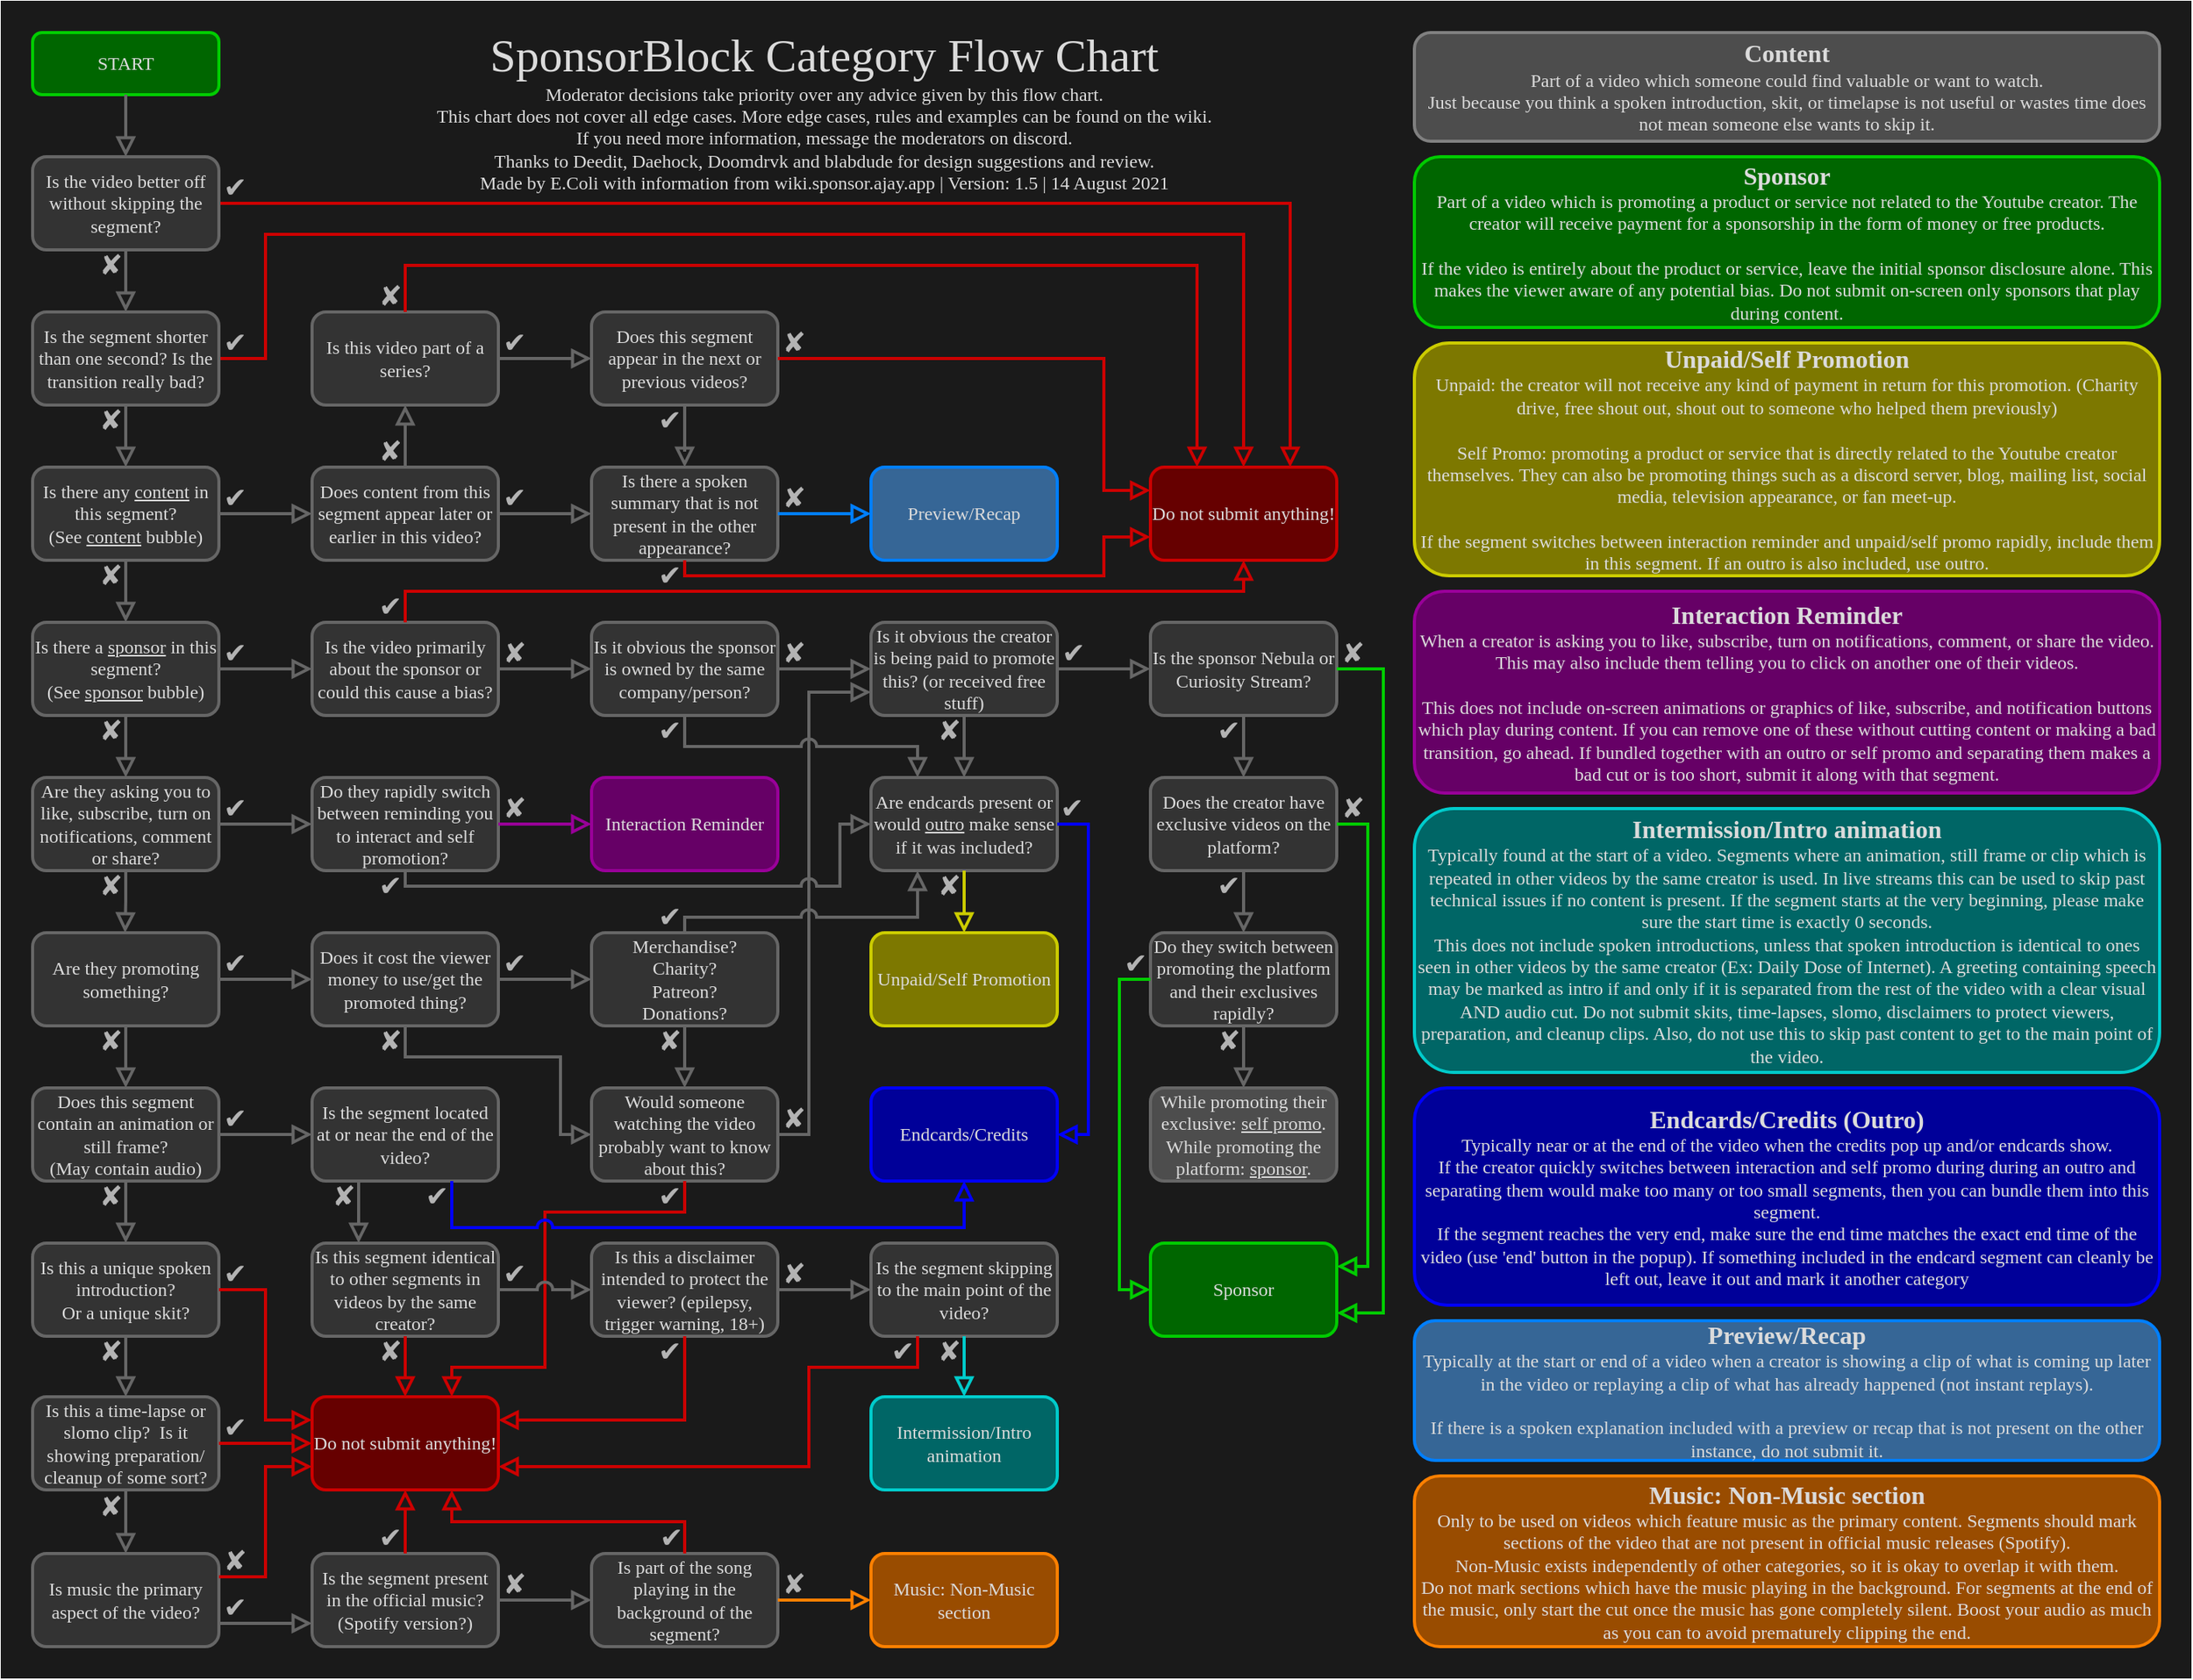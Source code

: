 <mxfile version="14.9.6" type="embed"><diagram id="C5RBs43oDa-KdzZeNtuy" name="Page-1"><mxGraphModel dx="2360" dy="2396" grid="1" gridSize="10" guides="1" tooltips="1" connect="1" arrows="1" fold="1" page="1" pageScale="1" pageWidth="827" pageHeight="1169" math="0" shadow="0"><root><mxCell id="WIyWlLk6GJQsqaUBKTNV-0"/><mxCell id="WIyWlLk6GJQsqaUBKTNV-1" parent="WIyWlLk6GJQsqaUBKTNV-0"/><mxCell id="273" value="" style="rounded=0;whiteSpace=wrap;fontSize=12;fontColor=#B3B3B3;fillColor=#1A1A1A;fontFamily=Atkinson Hyperlegible;fontSource=https%3A%2F%2Ffonts.googleapis.com%2Fcss%3Ffamily%3DAtkinson%2BHyperlegible;html=1;fontStyle=0;spacingLeft=0;spacing=2;strokeColor=#1A1A1A;" parent="WIyWlLk6GJQsqaUBKTNV-1" vertex="1"><mxGeometry x="140" y="-130" width="1410" height="1080" as="geometry"/></mxCell><mxCell id="WIyWlLk6GJQsqaUBKTNV-3" value="START" style="rounded=1;whiteSpace=wrap;fontSize=12;glass=0;strokeWidth=2;shadow=0;fontFamily=Atkinson Hyperlegible;fillColor=#006600;fontColor=#DBDBDB;strokeColor=#00CC00;fontSource=https%3A%2F%2Ffonts.googleapis.com%2Fcss%3Ffamily%3DAtkinson%2BHyperlegible;html=1;fontStyle=0;spacingLeft=0;spacing=2;" parent="WIyWlLk6GJQsqaUBKTNV-1" vertex="1"><mxGeometry x="160" y="-110" width="120" height="40" as="geometry"/></mxCell><mxCell id="WIyWlLk6GJQsqaUBKTNV-4" value="&lt;font style=&quot;font-size: 18px;&quot;&gt;✘&lt;/font&gt;" style="rounded=0;jettySize=auto;orthogonalLoop=1;fontSize=18;endArrow=block;endFill=0;endSize=8;strokeWidth=2;shadow=0;labelBackgroundColor=none;edgeStyle=orthogonalEdgeStyle;fontFamily=Atkinson Hyperlegible;exitX=0.5;exitY=1;exitDx=0;exitDy=0;entryX=0.5;entryY=0;entryDx=0;entryDy=0;fontStyle=0;fontColor=#B3B3B3;strokeColor=#666666;fontSource=https%3A%2F%2Ffonts.googleapis.com%2Fcss%3Ffamily%3DAtkinson%2BHyperlegible;html=1;spacingLeft=0;spacing=2;" parent="WIyWlLk6GJQsqaUBKTNV-1" source="15" target="54" edge="1"><mxGeometry x="-0.5" y="-10" relative="1" as="geometry"><mxPoint as="offset"/><mxPoint x="220" y="250" as="sourcePoint"/><mxPoint x="220" y="270" as="targetPoint"/></mxGeometry></mxCell><mxCell id="WIyWlLk6GJQsqaUBKTNV-5" value="✔" style="edgeStyle=orthogonalEdgeStyle;rounded=0;jettySize=auto;orthogonalLoop=1;fontSize=18;endArrow=block;endFill=0;endSize=8;strokeWidth=2;shadow=0;labelBackgroundColor=none;fontFamily=Atkinson Hyperlegible;exitX=1;exitY=0.5;exitDx=0;exitDy=0;fontStyle=0;fontColor=#B3B3B3;strokeColor=#666666;fontSource=https%3A%2F%2Ffonts.googleapis.com%2Fcss%3Ffamily%3DAtkinson%2BHyperlegible;html=1;spacingLeft=0;spacing=2;" parent="WIyWlLk6GJQsqaUBKTNV-1" source="15" edge="1"><mxGeometry x="-0.667" y="10" relative="1" as="geometry"><mxPoint as="offset"/><mxPoint x="270" y="210" as="sourcePoint"/><mxPoint x="340" y="200" as="targetPoint"/></mxGeometry></mxCell><mxCell id="15" value="Is there any &lt;u&gt;content&lt;/u&gt; in this segment?&lt;br style=&quot;font-size: 12px&quot;&gt;(See &lt;u&gt;content&lt;/u&gt; bubble)" style="rounded=1;whiteSpace=wrap;fontSize=12;glass=0;strokeWidth=2;shadow=0;fontFamily=Atkinson Hyperlegible;fontColor=#DBDBDB;strokeColor=#666666;fillColor=#333333;fontSource=https%3A%2F%2Ffonts.googleapis.com%2Fcss%3Ffamily%3DAtkinson%2BHyperlegible;html=1;fontStyle=0;spacingLeft=0;spacing=2;" parent="WIyWlLk6GJQsqaUBKTNV-1" vertex="1"><mxGeometry x="160" y="170" width="120" height="60" as="geometry"/></mxCell><mxCell id="16" value="Do not submit anything!" style="rounded=1;whiteSpace=wrap;fontSize=12;glass=0;strokeWidth=2;shadow=0;fontFamily=Atkinson Hyperlegible;fontColor=#DBDBDB;fillColor=#660000;strokeColor=#CC0000;fontSource=https%3A%2F%2Ffonts.googleapis.com%2Fcss%3Ffamily%3DAtkinson%2BHyperlegible;html=1;fontStyle=0;spacingLeft=0;spacing=2;" parent="WIyWlLk6GJQsqaUBKTNV-1" vertex="1"><mxGeometry x="880" y="170" width="120" height="60" as="geometry"/></mxCell><mxCell id="44" value="Is this a unique spoken introduction?&lt;br style=&quot;font-size: 12px;&quot;&gt;Or a unique skit?" style="rounded=1;whiteSpace=wrap;fontSize=12;glass=0;strokeWidth=2;shadow=0;fontFamily=Atkinson Hyperlegible;fontColor=#DBDBDB;strokeColor=#666666;fillColor=#333333;fontSource=https%3A%2F%2Ffonts.googleapis.com%2Fcss%3Ffamily%3DAtkinson%2BHyperlegible;html=1;fontStyle=0;spacingLeft=0;spacing=2;" parent="WIyWlLk6GJQsqaUBKTNV-1" vertex="1"><mxGeometry x="160" y="670" width="120" height="60" as="geometry"/></mxCell><mxCell id="52" value="✘" style="rounded=0;jettySize=auto;orthogonalLoop=1;fontSize=18;endArrow=block;endFill=0;endSize=8;strokeWidth=2;shadow=0;labelBackgroundColor=none;edgeStyle=orthogonalEdgeStyle;fontFamily=Atkinson Hyperlegible;exitX=0.5;exitY=1;exitDx=0;exitDy=0;entryX=0.5;entryY=0;entryDx=0;entryDy=0;fontStyle=0;fontColor=#B3B3B3;strokeColor=#666666;fontSource=https%3A%2F%2Ffonts.googleapis.com%2Fcss%3Ffamily%3DAtkinson%2BHyperlegible;html=1;spacingLeft=0;spacing=2;" parent="WIyWlLk6GJQsqaUBKTNV-1" source="54" target="146" edge="1"><mxGeometry x="-0.5" y="-10" relative="1" as="geometry"><mxPoint as="offset"/><mxPoint x="220" y="350" as="sourcePoint"/><mxPoint x="220" y="370" as="targetPoint"/></mxGeometry></mxCell><mxCell id="53" value="✔" style="edgeStyle=orthogonalEdgeStyle;rounded=0;jettySize=auto;orthogonalLoop=1;fontSize=18;endArrow=block;endFill=0;endSize=8;strokeWidth=2;shadow=0;labelBackgroundColor=none;fontFamily=Atkinson Hyperlegible;exitX=1;exitY=0.5;exitDx=0;exitDy=0;entryX=0;entryY=0.5;entryDx=0;entryDy=0;fontStyle=0;fontColor=#B3B3B3;strokeColor=#666666;fontSource=https%3A%2F%2Ffonts.googleapis.com%2Fcss%3Ffamily%3DAtkinson%2BHyperlegible;html=1;spacingLeft=0;spacing=2;" parent="WIyWlLk6GJQsqaUBKTNV-1" source="54" target="55" edge="1"><mxGeometry x="-0.667" y="10" relative="1" as="geometry"><mxPoint as="offset"/><mxPoint x="270" y="310" as="sourcePoint"/><mxPoint x="340" y="300" as="targetPoint"/></mxGeometry></mxCell><mxCell id="54" value="Is there a &lt;u&gt;sponsor&lt;/u&gt; in this segment?&lt;br style=&quot;font-size: 12px&quot;&gt;(See &lt;u&gt;sponsor&lt;/u&gt; bubble)" style="rounded=1;whiteSpace=wrap;fontSize=12;glass=0;strokeWidth=2;shadow=0;fontFamily=Atkinson Hyperlegible;fontColor=#DBDBDB;strokeColor=#666666;fillColor=#333333;fontSource=https%3A%2F%2Ffonts.googleapis.com%2Fcss%3Ffamily%3DAtkinson%2BHyperlegible;html=1;fontStyle=0;spacingLeft=0;spacing=2;" parent="WIyWlLk6GJQsqaUBKTNV-1" vertex="1"><mxGeometry x="160" y="270" width="120" height="60" as="geometry"/></mxCell><mxCell id="55" value="Is the video primarily about the sponsor or could this cause a bias?" style="rounded=1;whiteSpace=wrap;fontSize=12;glass=0;strokeWidth=2;shadow=0;fontFamily=Atkinson Hyperlegible;fontColor=#DBDBDB;strokeColor=#666666;fillColor=#333333;fontSource=https%3A%2F%2Ffonts.googleapis.com%2Fcss%3Ffamily%3DAtkinson%2BHyperlegible;html=1;fontStyle=0;spacingLeft=0;spacing=2;" parent="WIyWlLk6GJQsqaUBKTNV-1" vertex="1"><mxGeometry x="340" y="270" width="120" height="60" as="geometry"/></mxCell><mxCell id="56" value="&lt;font style=&quot;font-size: 18px;&quot;&gt;✘&lt;/font&gt;" style="edgeStyle=orthogonalEdgeStyle;rounded=0;jettySize=auto;orthogonalLoop=1;fontSize=18;endArrow=block;endFill=0;endSize=8;strokeWidth=2;shadow=0;labelBackgroundColor=none;fontFamily=Atkinson Hyperlegible;exitX=1;exitY=0.5;exitDx=0;exitDy=0;entryX=0;entryY=0.5;entryDx=0;entryDy=0;fontStyle=0;fontColor=#B3B3B3;strokeColor=#666666;fontSource=https%3A%2F%2Ffonts.googleapis.com%2Fcss%3Ffamily%3DAtkinson%2BHyperlegible;html=1;spacingLeft=0;spacing=2;" parent="WIyWlLk6GJQsqaUBKTNV-1" source="55" target="57" edge="1"><mxGeometry x="-0.667" y="10" relative="1" as="geometry"><mxPoint as="offset"/><mxPoint x="460" y="300" as="sourcePoint"/><mxPoint x="520" y="300" as="targetPoint"/></mxGeometry></mxCell><mxCell id="57" value="Is it obvious the sponsor is owned by the same company/person?" style="rounded=1;whiteSpace=wrap;fontSize=12;glass=0;strokeWidth=2;shadow=0;fontFamily=Atkinson Hyperlegible;fontColor=#DBDBDB;strokeColor=#666666;fillColor=#333333;fontSource=https%3A%2F%2Ffonts.googleapis.com%2Fcss%3Ffamily%3DAtkinson%2BHyperlegible;html=1;fontStyle=0;spacingLeft=0;spacing=2;" parent="WIyWlLk6GJQsqaUBKTNV-1" vertex="1"><mxGeometry x="520" y="270" width="120" height="60" as="geometry"/></mxCell><mxCell id="58" value="&lt;font style=&quot;font-size: 18px;&quot;&gt;✔&lt;/font&gt;" style="edgeStyle=orthogonalEdgeStyle;rounded=0;jettySize=auto;orthogonalLoop=1;fontSize=18;endArrow=block;endFill=0;endSize=8;strokeWidth=2;shadow=0;labelBackgroundColor=none;fontFamily=Atkinson Hyperlegible;entryX=0.5;entryY=1;entryDx=0;entryDy=0;startArrow=none;exitX=0.5;exitY=0;exitDx=0;exitDy=0;fontStyle=0;fontColor=#B3B3B3;strokeColor=#CC0000;fontSource=https%3A%2F%2Ffonts.googleapis.com%2Fcss%3Ffamily%3DAtkinson%2BHyperlegible;html=1;spacingLeft=0;spacing=2;" parent="WIyWlLk6GJQsqaUBKTNV-1" source="55" target="16" edge="1"><mxGeometry x="-0.966" y="10" relative="1" as="geometry"><mxPoint as="offset"/><mxPoint x="470.0" y="310" as="sourcePoint"/><mxPoint x="530" y="310" as="targetPoint"/><Array as="points"/></mxGeometry></mxCell><mxCell id="59" value="✘" style="edgeStyle=orthogonalEdgeStyle;rounded=0;jettySize=auto;orthogonalLoop=1;fontSize=18;endArrow=block;endFill=0;endSize=8;strokeWidth=2;shadow=0;labelBackgroundColor=none;fontFamily=Atkinson Hyperlegible;exitX=1;exitY=0.5;exitDx=0;exitDy=0;entryX=0;entryY=0.5;entryDx=0;entryDy=0;fontStyle=0;fontColor=#B3B3B3;strokeColor=#666666;fontSource=https%3A%2F%2Ffonts.googleapis.com%2Fcss%3Ffamily%3DAtkinson%2BHyperlegible;html=1;spacingLeft=0;spacing=2;" parent="WIyWlLk6GJQsqaUBKTNV-1" source="57" target="97" edge="1"><mxGeometry x="-0.667" y="10" relative="1" as="geometry"><mxPoint as="offset"/><mxPoint x="647" y="300" as="sourcePoint"/><mxPoint x="707.0" y="300" as="targetPoint"/></mxGeometry></mxCell><mxCell id="87" value="Is the sponsor Nebula or Curiosity Stream?" style="rounded=1;whiteSpace=wrap;fontSize=12;glass=0;strokeWidth=2;shadow=0;fontFamily=Atkinson Hyperlegible;fontColor=#DBDBDB;strokeColor=#666666;fillColor=#333333;fontSource=https%3A%2F%2Ffonts.googleapis.com%2Fcss%3Ffamily%3DAtkinson%2BHyperlegible;html=1;fontStyle=0;spacingLeft=0;spacing=2;" parent="WIyWlLk6GJQsqaUBKTNV-1" vertex="1"><mxGeometry x="880" y="270" width="120" height="60" as="geometry"/></mxCell><mxCell id="88" value="✔" style="rounded=0;jettySize=auto;orthogonalLoop=1;fontSize=18;endArrow=block;endFill=0;endSize=8;strokeWidth=2;shadow=0;labelBackgroundColor=none;edgeStyle=orthogonalEdgeStyle;fontFamily=Atkinson Hyperlegible;entryX=0.5;entryY=0;entryDx=0;entryDy=0;exitX=0.5;exitY=1;exitDx=0;exitDy=0;fontStyle=0;fontColor=#B3B3B3;strokeColor=#666666;fontSource=https%3A%2F%2Ffonts.googleapis.com%2Fcss%3Ffamily%3DAtkinson%2BHyperlegible;html=1;spacingLeft=0;spacing=2;" parent="WIyWlLk6GJQsqaUBKTNV-1" source="87" target="89" edge="1"><mxGeometry x="-0.5" y="-10" relative="1" as="geometry"><mxPoint as="offset"/><mxPoint x="960" y="330" as="sourcePoint"/><mxPoint x="960" y="370" as="targetPoint"/></mxGeometry></mxCell><mxCell id="89" value="Does the creator have exclusive videos on the platform?" style="rounded=1;whiteSpace=wrap;fontSize=12;glass=0;strokeWidth=2;shadow=0;fontFamily=Atkinson Hyperlegible;fontColor=#DBDBDB;strokeColor=#666666;fillColor=#333333;fontSource=https%3A%2F%2Ffonts.googleapis.com%2Fcss%3Ffamily%3DAtkinson%2BHyperlegible;html=1;fontStyle=0;spacingLeft=0;spacing=2;" parent="WIyWlLk6GJQsqaUBKTNV-1" vertex="1"><mxGeometry x="880" y="370" width="120" height="60" as="geometry"/></mxCell><mxCell id="90" value="✔" style="rounded=0;jettySize=auto;orthogonalLoop=1;fontSize=18;endArrow=block;endFill=0;endSize=8;strokeWidth=2;shadow=0;labelBackgroundColor=none;edgeStyle=orthogonalEdgeStyle;fontFamily=Atkinson Hyperlegible;entryX=0.5;entryY=0;entryDx=0;entryDy=0;exitX=0.5;exitY=1;exitDx=0;exitDy=0;fontStyle=0;fontColor=#B3B3B3;strokeColor=#666666;fontSource=https%3A%2F%2Ffonts.googleapis.com%2Fcss%3Ffamily%3DAtkinson%2BHyperlegible;html=1;spacingLeft=0;spacing=2;" parent="WIyWlLk6GJQsqaUBKTNV-1" source="89" target="92" edge="1"><mxGeometry x="-0.5" y="-10" relative="1" as="geometry"><mxPoint as="offset"/><mxPoint x="960" y="430" as="sourcePoint"/><mxPoint x="960.0" y="470" as="targetPoint"/></mxGeometry></mxCell><mxCell id="91" value="While promoting their exclusive: &lt;u&gt;self promo&lt;/u&gt;.&lt;br style=&quot;font-size: 12px&quot;&gt;While promoting the platform: &lt;u&gt;sponsor&lt;/u&gt;." style="rounded=1;whiteSpace=wrap;fontSize=12;glass=0;strokeWidth=2;shadow=0;fontFamily=Atkinson Hyperlegible;fontColor=#DBDBDB;strokeColor=#666666;fillColor=#4D4D4D;fontSource=https%3A%2F%2Ffonts.googleapis.com%2Fcss%3Ffamily%3DAtkinson%2BHyperlegible;html=1;fontStyle=0;spacingLeft=0;spacing=2;" parent="WIyWlLk6GJQsqaUBKTNV-1" vertex="1"><mxGeometry x="880" y="570" width="120" height="60" as="geometry"/></mxCell><mxCell id="92" value="Do they switch between promoting the platform and their exclusives rapidly?" style="rounded=1;whiteSpace=wrap;fontSize=12;glass=0;strokeWidth=2;shadow=0;fontFamily=Atkinson Hyperlegible;fontColor=#DBDBDB;strokeColor=#666666;fillColor=#333333;fontSource=https%3A%2F%2Ffonts.googleapis.com%2Fcss%3Ffamily%3DAtkinson%2BHyperlegible;html=1;fontStyle=0;spacingLeft=0;spacing=2;" parent="WIyWlLk6GJQsqaUBKTNV-1" vertex="1"><mxGeometry x="880" y="470" width="120" height="60" as="geometry"/></mxCell><mxCell id="93" value="✘" style="rounded=0;jettySize=auto;orthogonalLoop=1;fontSize=18;endArrow=block;endFill=0;endSize=8;strokeWidth=2;shadow=0;labelBackgroundColor=none;edgeStyle=orthogonalEdgeStyle;fontFamily=Atkinson Hyperlegible;exitX=0.5;exitY=1;exitDx=0;exitDy=0;entryX=0.5;entryY=0;entryDx=0;entryDy=0;fontStyle=0;fontColor=#B3B3B3;strokeColor=#666666;fontSource=https%3A%2F%2Ffonts.googleapis.com%2Fcss%3Ffamily%3DAtkinson%2BHyperlegible;html=1;spacingLeft=0;spacing=2;" parent="WIyWlLk6GJQsqaUBKTNV-1" source="92" target="91" edge="1"><mxGeometry x="-0.5" y="-10" relative="1" as="geometry"><mxPoint as="offset"/><mxPoint x="960.0" y="530" as="sourcePoint"/><mxPoint x="960" y="570" as="targetPoint"/></mxGeometry></mxCell><mxCell id="94" value="✔" style="edgeStyle=orthogonalEdgeStyle;rounded=0;jettySize=auto;orthogonalLoop=1;fontSize=18;endArrow=block;endFill=0;endSize=8;strokeWidth=2;shadow=0;labelBackgroundColor=none;fontFamily=Atkinson Hyperlegible;exitX=0;exitY=0.5;exitDx=0;exitDy=0;entryX=0;entryY=0.5;entryDx=0;entryDy=0;fontStyle=0;fontColor=#B3B3B3;strokeColor=#00CC00;fontSource=https%3A%2F%2Ffonts.googleapis.com%2Fcss%3Ffamily%3DAtkinson%2BHyperlegible;html=1;spacingLeft=0;spacing=2;" parent="WIyWlLk6GJQsqaUBKTNV-1" source="92" target="95" edge="1"><mxGeometry x="-0.917" y="-10" relative="1" as="geometry"><mxPoint as="offset"/><mxPoint x="1020" y="500" as="sourcePoint"/><mxPoint x="1080" y="500" as="targetPoint"/><Array as="points"><mxPoint x="860" y="500"/><mxPoint x="860" y="700"/></Array></mxGeometry></mxCell><mxCell id="95" value="Sponsor" style="rounded=1;whiteSpace=wrap;fontSize=12;glass=0;strokeWidth=2;shadow=0;fontFamily=Atkinson Hyperlegible;fontColor=#DBDBDB;fillColor=#006600;strokeColor=#00CC00;fontSource=https%3A%2F%2Ffonts.googleapis.com%2Fcss%3Ffamily%3DAtkinson%2BHyperlegible;html=1;fontStyle=0;spacingLeft=0;spacing=2;" parent="WIyWlLk6GJQsqaUBKTNV-1" vertex="1"><mxGeometry x="880" y="670" width="120" height="60" as="geometry"/></mxCell><mxCell id="96" value="✘" style="edgeStyle=orthogonalEdgeStyle;rounded=0;jettySize=auto;orthogonalLoop=1;fontSize=18;endArrow=block;endFill=0;endSize=8;strokeWidth=2;shadow=0;labelBackgroundColor=none;fontFamily=Atkinson Hyperlegible;exitX=1;exitY=0.5;exitDx=0;exitDy=0;entryX=1;entryY=0.75;entryDx=0;entryDy=0;fontStyle=0;fontColor=#B3B3B3;strokeColor=#00CC00;fontSource=https%3A%2F%2Ffonts.googleapis.com%2Fcss%3Ffamily%3DAtkinson%2BHyperlegible;html=1;spacingLeft=0;spacing=2;" parent="WIyWlLk6GJQsqaUBKTNV-1" source="87" target="95" edge="1"><mxGeometry x="-0.958" y="10" relative="1" as="geometry"><mxPoint as="offset"/><mxPoint x="1020" y="300" as="sourcePoint"/><mxPoint x="1087" y="300" as="targetPoint"/><Array as="points"><mxPoint x="1030" y="300"/><mxPoint x="1030" y="715"/></Array></mxGeometry></mxCell><mxCell id="97" value="Is it obvious the creator is being paid to promote this? (or received free stuff)" style="rounded=1;whiteSpace=wrap;fontSize=12;glass=0;strokeWidth=2;shadow=0;fontFamily=Atkinson Hyperlegible;fontColor=#DBDBDB;strokeColor=#666666;fillColor=#333333;fontSource=https%3A%2F%2Ffonts.googleapis.com%2Fcss%3Ffamily%3DAtkinson%2BHyperlegible;html=1;fontStyle=0;spacingLeft=0;spacing=2;" parent="WIyWlLk6GJQsqaUBKTNV-1" vertex="1"><mxGeometry x="700" y="270" width="120" height="60" as="geometry"/></mxCell><mxCell id="98" value="✔" style="edgeStyle=orthogonalEdgeStyle;rounded=0;jettySize=auto;orthogonalLoop=1;fontSize=18;endArrow=block;endFill=0;endSize=8;strokeWidth=2;shadow=0;labelBackgroundColor=none;fontFamily=Atkinson Hyperlegible;exitX=1;exitY=0.5;exitDx=0;exitDy=0;entryX=0;entryY=0.5;entryDx=0;entryDy=0;fontStyle=0;fontColor=#B3B3B3;strokeColor=#666666;fontSource=https%3A%2F%2Ffonts.googleapis.com%2Fcss%3Ffamily%3DAtkinson%2BHyperlegible;html=1;spacingLeft=0;spacing=2;" parent="WIyWlLk6GJQsqaUBKTNV-1" source="97" target="87" edge="1"><mxGeometry x="-0.667" y="10" relative="1" as="geometry"><mxPoint as="offset"/><mxPoint x="837" y="300" as="sourcePoint"/><mxPoint x="880" y="300" as="targetPoint"/></mxGeometry></mxCell><mxCell id="104" value="✘" style="edgeStyle=orthogonalEdgeStyle;rounded=0;jettySize=auto;orthogonalLoop=1;fontSize=18;endArrow=block;endFill=0;endSize=8;strokeWidth=2;shadow=0;labelBackgroundColor=none;fontFamily=Atkinson Hyperlegible;exitX=1;exitY=0.5;exitDx=0;exitDy=0;entryX=0;entryY=0.75;entryDx=0;entryDy=0;jumpStyle=arc;fontStyle=0;fontColor=#B3B3B3;strokeColor=#666666;fontSource=https%3A%2F%2Ffonts.googleapis.com%2Fcss%3Ffamily%3DAtkinson%2BHyperlegible;html=1;spacingLeft=0;spacing=2;" parent="WIyWlLk6GJQsqaUBKTNV-1" source="137" target="97" edge="1"><mxGeometry x="-0.826" y="10" relative="1" as="geometry"><mxPoint as="offset"/><mxPoint x="700" y="600" as="sourcePoint"/><mxPoint x="780" y="332" as="targetPoint"/><Array as="points"><mxPoint x="660" y="600"/><mxPoint x="660" y="315"/></Array></mxGeometry></mxCell><mxCell id="107" value="✘" style="rounded=0;jettySize=auto;orthogonalLoop=1;fontSize=18;endArrow=block;endFill=0;endSize=8;strokeWidth=2;shadow=0;labelBackgroundColor=none;edgeStyle=orthogonalEdgeStyle;fontFamily=Atkinson Hyperlegible;exitX=0.5;exitY=1;exitDx=0;exitDy=0;entryX=0.5;entryY=0;entryDx=0;entryDy=0;fontStyle=0;fontColor=#B3B3B3;strokeColor=#666666;fontSource=https%3A%2F%2Ffonts.googleapis.com%2Fcss%3Ffamily%3DAtkinson%2BHyperlegible;html=1;spacingLeft=0;spacing=2;" parent="WIyWlLk6GJQsqaUBKTNV-1" source="146" edge="1"><mxGeometry x="-0.5" y="-10" relative="1" as="geometry"><mxPoint as="offset"/><mxPoint x="219.58" y="430" as="sourcePoint"/><mxPoint x="219.58" y="470" as="targetPoint"/></mxGeometry></mxCell><mxCell id="111" value="&lt;font style=&quot;font-size: 18px;&quot;&gt;✘&lt;/font&gt;" style="rounded=0;jettySize=auto;orthogonalLoop=1;fontSize=18;endArrow=block;endFill=0;endSize=8;strokeWidth=2;shadow=0;labelBackgroundColor=none;edgeStyle=orthogonalEdgeStyle;fontFamily=Atkinson Hyperlegible;exitX=0.5;exitY=1;exitDx=0;exitDy=0;entryX=0.5;entryY=0;entryDx=0;entryDy=0;fontStyle=0;fontColor=#B3B3B3;strokeColor=#666666;fontSource=https%3A%2F%2Ffonts.googleapis.com%2Fcss%3Ffamily%3DAtkinson%2BHyperlegible;html=1;spacingLeft=0;spacing=2;" parent="WIyWlLk6GJQsqaUBKTNV-1" source="113" edge="1"><mxGeometry x="-0.5" y="-10" relative="1" as="geometry"><mxPoint as="offset"/><mxPoint x="220" y="150" as="sourcePoint"/><mxPoint x="220" y="170" as="targetPoint"/></mxGeometry></mxCell><mxCell id="112" value="✔" style="edgeStyle=orthogonalEdgeStyle;rounded=0;jettySize=auto;orthogonalLoop=1;fontSize=18;endArrow=block;endFill=0;endSize=8;strokeWidth=2;shadow=0;labelBackgroundColor=none;fontFamily=Atkinson Hyperlegible;exitX=1;exitY=0.5;exitDx=0;exitDy=0;entryX=0.5;entryY=0;entryDx=0;entryDy=0;fontStyle=0;fontColor=#B3B3B3;strokeColor=#CC0000;fontSource=https%3A%2F%2Ffonts.googleapis.com%2Fcss%3Ffamily%3DAtkinson%2BHyperlegible;html=1;spacingLeft=0;spacing=2;" parent="WIyWlLk6GJQsqaUBKTNV-1" source="113" target="16" edge="1"><mxGeometry x="-0.978" y="10" relative="1" as="geometry"><mxPoint as="offset"/><mxPoint x="270" y="110" as="sourcePoint"/><mxPoint x="710" y="170" as="targetPoint"/><Array as="points"><mxPoint x="310" y="100"/><mxPoint x="310" y="20"/><mxPoint x="940" y="20"/></Array></mxGeometry></mxCell><mxCell id="113" value="Is the segment shorter than one second? Is the transition really bad?" style="rounded=1;whiteSpace=wrap;fontSize=12;glass=0;strokeWidth=2;shadow=0;fontFamily=Atkinson Hyperlegible;fontColor=#DBDBDB;strokeColor=#666666;fillColor=#333333;fontSource=https%3A%2F%2Ffonts.googleapis.com%2Fcss%3Ffamily%3DAtkinson%2BHyperlegible;html=1;fontStyle=0;spacingLeft=0;spacing=2;" parent="WIyWlLk6GJQsqaUBKTNV-1" vertex="1"><mxGeometry x="160" y="70" width="120" height="60" as="geometry"/></mxCell><mxCell id="123" value="Does content from this segment appear later or earlier in this video?" style="rounded=1;whiteSpace=wrap;fontSize=12;glass=0;strokeWidth=2;shadow=0;fontFamily=Atkinson Hyperlegible;fontColor=#DBDBDB;strokeColor=#666666;fillColor=#333333;fontSource=https%3A%2F%2Ffonts.googleapis.com%2Fcss%3Ffamily%3DAtkinson%2BHyperlegible;html=1;fontStyle=0;spacingLeft=0;spacing=2;" parent="WIyWlLk6GJQsqaUBKTNV-1" vertex="1"><mxGeometry x="340" y="170" width="120" height="60" as="geometry"/></mxCell><mxCell id="124" value="&lt;span style=&quot;font-size: 18px;&quot;&gt;&lt;font style=&quot;font-size: 18px;&quot;&gt;✔&lt;br style=&quot;font-size: 18px;&quot;&gt;&lt;/font&gt;&lt;/span&gt;" style="edgeStyle=orthogonalEdgeStyle;rounded=0;jettySize=auto;orthogonalLoop=1;fontSize=18;endArrow=block;endFill=0;endSize=8;strokeWidth=2;shadow=0;labelBackgroundColor=none;fontFamily=Atkinson Hyperlegible;exitX=1;exitY=0.5;exitDx=0;exitDy=0;entryX=0;entryY=0.5;entryDx=0;entryDy=0;fontStyle=0;fontColor=#B3B3B3;strokeColor=#666666;fontSource=https%3A%2F%2Ffonts.googleapis.com%2Fcss%3Ffamily%3DAtkinson%2BHyperlegible;html=1;spacingLeft=0;spacing=2;" parent="WIyWlLk6GJQsqaUBKTNV-1" source="123" target="151" edge="1"><mxGeometry x="-0.667" y="10" relative="1" as="geometry"><mxPoint as="offset"/><mxPoint x="290" y="210" as="sourcePoint"/><mxPoint x="520" y="200.0" as="targetPoint"/></mxGeometry></mxCell><mxCell id="126" value="✘" style="rounded=0;jettySize=auto;orthogonalLoop=1;fontSize=18;endArrow=block;endFill=0;endSize=8;strokeWidth=2;shadow=0;labelBackgroundColor=none;edgeStyle=orthogonalEdgeStyle;fontFamily=Atkinson Hyperlegible;exitX=0.5;exitY=1;exitDx=0;exitDy=0;entryX=0.5;entryY=0;entryDx=0;entryDy=0;fontStyle=0;fontColor=#B3B3B3;strokeColor=#666666;fontSource=https%3A%2F%2Ffonts.googleapis.com%2Fcss%3Ffamily%3DAtkinson%2BHyperlegible;html=1;spacingLeft=0;spacing=2;" parent="WIyWlLk6GJQsqaUBKTNV-1" source="128" target="113" edge="1"><mxGeometry x="-0.5" y="-10" relative="1" as="geometry"><mxPoint as="offset"/><mxPoint x="220" y="50" as="sourcePoint"/><mxPoint x="220" y="70" as="targetPoint"/></mxGeometry></mxCell><mxCell id="127" value="✔" style="edgeStyle=orthogonalEdgeStyle;rounded=0;jettySize=auto;orthogonalLoop=1;fontSize=18;endArrow=block;endFill=0;endSize=8;strokeWidth=2;shadow=0;labelBackgroundColor=none;fontFamily=Atkinson Hyperlegible;exitX=1;exitY=0.5;exitDx=0;exitDy=0;entryX=0.75;entryY=0;entryDx=0;entryDy=0;fontStyle=0;fontColor=#B3B3B3;strokeColor=#CC0000;fontSource=https%3A%2F%2Ffonts.googleapis.com%2Fcss%3Ffamily%3DAtkinson%2BHyperlegible;html=1;spacingLeft=0;spacing=2;" parent="WIyWlLk6GJQsqaUBKTNV-1" source="128" target="16" edge="1"><mxGeometry x="-0.977" y="10" relative="1" as="geometry"><mxPoint as="offset"/><mxPoint x="270" y="10" as="sourcePoint"/><mxPoint x="970" y="170" as="targetPoint"/><Array as="points"><mxPoint x="970"/></Array></mxGeometry></mxCell><mxCell id="128" value="Is the video better off without skipping the segment?" style="rounded=1;whiteSpace=wrap;fontSize=12;glass=0;strokeWidth=2;shadow=0;fontFamily=Atkinson Hyperlegible;fontColor=#DBDBDB;strokeColor=#666666;fillColor=#333333;fontSource=https%3A%2F%2Ffonts.googleapis.com%2Fcss%3Ffamily%3DAtkinson%2BHyperlegible;html=1;fontStyle=0;spacingLeft=0;spacing=2;" parent="WIyWlLk6GJQsqaUBKTNV-1" vertex="1"><mxGeometry x="160" y="-30" width="120" height="60" as="geometry"/></mxCell><mxCell id="129" value="" style="rounded=0;jettySize=auto;orthogonalLoop=1;fontSize=18;endArrow=block;endFill=0;endSize=8;strokeWidth=2;shadow=0;labelBackgroundColor=none;edgeStyle=orthogonalEdgeStyle;fontFamily=Atkinson Hyperlegible;exitX=0.5;exitY=1;exitDx=0;exitDy=0;fontStyle=0;fontColor=#B3B3B3;strokeColor=#666666;fontSource=https%3A%2F%2Ffonts.googleapis.com%2Fcss%3Ffamily%3DAtkinson%2BHyperlegible;html=1;spacingLeft=0;spacing=2;" parent="WIyWlLk6GJQsqaUBKTNV-1" source="WIyWlLk6GJQsqaUBKTNV-3" edge="1"><mxGeometry x="-0.5" y="-10" relative="1" as="geometry"><mxPoint as="offset"/><mxPoint x="230.0" y="40.0" as="sourcePoint"/><mxPoint x="220" y="-30" as="targetPoint"/></mxGeometry></mxCell><mxCell id="130" value="Unpaid/Self Promotion" style="rounded=1;whiteSpace=wrap;fontSize=12;glass=0;strokeWidth=2;shadow=0;fontFamily=Atkinson Hyperlegible;fontColor=#DBDBDB;fillColor=#7D7800;strokeColor=#CCCC00;fontSource=https%3A%2F%2Ffonts.googleapis.com%2Fcss%3Ffamily%3DAtkinson%2BHyperlegible;html=1;fontStyle=0;spacingLeft=0;spacing=2;" parent="WIyWlLk6GJQsqaUBKTNV-1" vertex="1"><mxGeometry x="700" y="470" width="120" height="60" as="geometry"/></mxCell><mxCell id="131" value="✘" style="rounded=0;jettySize=auto;orthogonalLoop=1;fontSize=18;endArrow=block;endFill=0;endSize=8;strokeWidth=2;shadow=0;labelBackgroundColor=none;edgeStyle=orthogonalEdgeStyle;fontFamily=Atkinson Hyperlegible;exitX=0.5;exitY=1;exitDx=0;exitDy=0;entryX=0.5;entryY=0;entryDx=0;entryDy=0;fontStyle=0;fontColor=#B3B3B3;strokeColor=#666666;fontSource=https%3A%2F%2Ffonts.googleapis.com%2Fcss%3Ffamily%3DAtkinson%2BHyperlegible;html=1;spacingLeft=0;spacing=2;" parent="WIyWlLk6GJQsqaUBKTNV-1" source="133" target="185" edge="1"><mxGeometry x="-0.5" y="-10" relative="1" as="geometry"><mxPoint as="offset"/><mxPoint x="220" y="550" as="sourcePoint"/><mxPoint x="220" y="570" as="targetPoint"/></mxGeometry></mxCell><mxCell id="132" value="✔" style="edgeStyle=orthogonalEdgeStyle;rounded=0;jettySize=auto;orthogonalLoop=1;fontSize=18;endArrow=block;endFill=0;endSize=8;strokeWidth=2;shadow=0;labelBackgroundColor=none;fontFamily=Atkinson Hyperlegible;exitX=1;exitY=0.5;exitDx=0;exitDy=0;entryX=0;entryY=0.5;entryDx=0;entryDy=0;fontStyle=0;fontColor=#B3B3B3;strokeColor=#666666;fontSource=https%3A%2F%2Ffonts.googleapis.com%2Fcss%3Ffamily%3DAtkinson%2BHyperlegible;html=1;spacingLeft=0;spacing=2;spacingBottom=0;" parent="WIyWlLk6GJQsqaUBKTNV-1" source="183" target="134" edge="1"><mxGeometry x="-0.667" y="10" relative="1" as="geometry"><mxPoint as="offset"/><mxPoint x="460" y="500" as="sourcePoint"/><mxPoint x="520" y="500" as="targetPoint"/><Array as="points"/></mxGeometry></mxCell><mxCell id="133" value="Are they promoting something?" style="rounded=1;whiteSpace=wrap;fontSize=12;glass=0;strokeWidth=2;shadow=0;fontFamily=Atkinson Hyperlegible;fontColor=#DBDBDB;strokeColor=#666666;fillColor=#333333;fontSource=https%3A%2F%2Ffonts.googleapis.com%2Fcss%3Ffamily%3DAtkinson%2BHyperlegible;html=1;fontStyle=0;spacingLeft=0;spacing=2;" parent="WIyWlLk6GJQsqaUBKTNV-1" vertex="1"><mxGeometry x="160" y="470" width="120" height="60" as="geometry"/></mxCell><mxCell id="134" value="Merchandise?&lt;br style=&quot;font-size: 12px;&quot;&gt;Charity?&lt;br style=&quot;font-size: 12px;&quot;&gt;Patreon?&lt;br style=&quot;font-size: 12px;&quot;&gt;Donations?&lt;br style=&quot;font-size: 12px;&quot;&gt;" style="rounded=1;whiteSpace=wrap;fontSize=12;glass=0;strokeWidth=2;shadow=0;fontFamily=Atkinson Hyperlegible;fontColor=#DBDBDB;strokeColor=#666666;fillColor=#333333;fontSource=https%3A%2F%2Ffonts.googleapis.com%2Fcss%3Ffamily%3DAtkinson%2BHyperlegible;html=1;fontStyle=0;spacingLeft=0;spacing=2;" parent="WIyWlLk6GJQsqaUBKTNV-1" vertex="1"><mxGeometry x="520" y="470" width="120" height="60" as="geometry"/></mxCell><mxCell id="137" value="Would someone watching the video probably want to know about this?" style="rounded=1;whiteSpace=wrap;fontSize=12;glass=0;strokeWidth=2;shadow=0;fontFamily=Atkinson Hyperlegible;fontColor=#DBDBDB;strokeColor=#666666;fillColor=#333333;fontSource=https%3A%2F%2Ffonts.googleapis.com%2Fcss%3Ffamily%3DAtkinson%2BHyperlegible;html=1;fontStyle=0;spacingLeft=0;spacing=2;" parent="WIyWlLk6GJQsqaUBKTNV-1" vertex="1"><mxGeometry x="520" y="570" width="120" height="60" as="geometry"/></mxCell><mxCell id="140" value="✘" style="edgeStyle=orthogonalEdgeStyle;rounded=0;jettySize=auto;orthogonalLoop=1;fontSize=18;endArrow=block;endFill=0;endSize=8;strokeWidth=2;shadow=0;labelBackgroundColor=none;fontFamily=Atkinson Hyperlegible;exitX=0.5;exitY=1;exitDx=0;exitDy=0;entryX=0;entryY=0.5;entryDx=0;entryDy=0;fontStyle=0;fontColor=#B3B3B3;strokeColor=#666666;fontSource=https%3A%2F%2Ffonts.googleapis.com%2Fcss%3Ffamily%3DAtkinson%2BHyperlegible;html=1;spacingLeft=0;spacing=2;spacingBottom=0;" parent="WIyWlLk6GJQsqaUBKTNV-1" source="183" target="137" edge="1"><mxGeometry x="-0.895" y="-10" relative="1" as="geometry"><mxPoint as="offset"/><mxPoint x="460" y="600" as="sourcePoint"/><mxPoint x="520" y="600" as="targetPoint"/><Array as="points"><mxPoint x="400" y="550"/><mxPoint x="500" y="550"/><mxPoint x="500" y="600"/></Array></mxGeometry></mxCell><mxCell id="146" value="Are they asking you to like, subscribe, turn on notifications, comment or share?" style="rounded=1;whiteSpace=wrap;fontSize=12;glass=0;strokeWidth=2;shadow=0;fontFamily=Atkinson Hyperlegible;fontColor=#DBDBDB;strokeColor=#666666;fillColor=#333333;fontSource=https%3A%2F%2Ffonts.googleapis.com%2Fcss%3Ffamily%3DAtkinson%2BHyperlegible;html=1;fontStyle=0;spacingLeft=0;spacing=2;" parent="WIyWlLk6GJQsqaUBKTNV-1" vertex="1"><mxGeometry x="160" y="370" width="120" height="60" as="geometry"/></mxCell><mxCell id="148" value="✔" style="edgeStyle=orthogonalEdgeStyle;rounded=0;jettySize=auto;orthogonalLoop=1;fontSize=18;endArrow=block;endFill=0;endSize=8;strokeWidth=2;shadow=0;labelBackgroundColor=none;fontFamily=Atkinson Hyperlegible;exitX=1;exitY=0.5;exitDx=0;exitDy=0;entryX=0;entryY=0.5;entryDx=0;entryDy=0;fontStyle=0;fontColor=#B3B3B3;strokeColor=#666666;fontSource=https%3A%2F%2Ffonts.googleapis.com%2Fcss%3Ffamily%3DAtkinson%2BHyperlegible;html=1;spacingLeft=0;spacing=2;" parent="WIyWlLk6GJQsqaUBKTNV-1" source="146" target="155" edge="1"><mxGeometry x="-0.667" y="10" relative="1" as="geometry"><mxPoint as="offset"/><mxPoint y="410" as="sourcePoint"/><mxPoint x="320" y="400" as="targetPoint"/><Array as="points"/></mxGeometry></mxCell><mxCell id="149" value="✔" style="edgeStyle=orthogonalEdgeStyle;rounded=0;jettySize=auto;orthogonalLoop=1;fontSize=18;endArrow=block;endFill=0;endSize=8;strokeWidth=2;shadow=0;labelBackgroundColor=none;fontFamily=Atkinson Hyperlegible;exitX=0.5;exitY=0;exitDx=0;exitDy=0;entryX=0.25;entryY=1;entryDx=0;entryDy=0;jumpStyle=arc;fontStyle=0;fontColor=#B3B3B3;strokeColor=#666666;fontSource=https%3A%2F%2Ffonts.googleapis.com%2Fcss%3Ffamily%3DAtkinson%2BHyperlegible;html=1;spacingLeft=0;spacing=2;jumpSize=8;" parent="WIyWlLk6GJQsqaUBKTNV-1" source="134" target="229" edge="1"><mxGeometry x="-0.895" y="-10" relative="1" as="geometry"><mxPoint x="-10" y="-10" as="offset"/><mxPoint x="290" y="310" as="sourcePoint"/><mxPoint x="350" y="310" as="targetPoint"/><Array as="points"><mxPoint x="580" y="460"/><mxPoint x="730" y="460"/></Array></mxGeometry></mxCell><mxCell id="150" value="Preview/Recap" style="rounded=1;whiteSpace=wrap;fontSize=12;glass=0;strokeWidth=2;shadow=0;fontFamily=Atkinson Hyperlegible;fontColor=#DBDBDB;fillColor=#366696;strokeColor=#007FFF;fontSource=https%3A%2F%2Ffonts.googleapis.com%2Fcss%3Ffamily%3DAtkinson%2BHyperlegible;html=1;fontStyle=0;spacingLeft=0;spacing=2;" parent="WIyWlLk6GJQsqaUBKTNV-1" vertex="1"><mxGeometry x="700" y="170" width="120" height="60" as="geometry"/></mxCell><mxCell id="151" value="Is there a spoken summary that is not present in the other appearance?" style="rounded=1;whiteSpace=wrap;fontSize=12;glass=0;strokeWidth=2;shadow=0;fontFamily=Atkinson Hyperlegible;fontColor=#DBDBDB;strokeColor=#666666;fillColor=#333333;fontSource=https%3A%2F%2Ffonts.googleapis.com%2Fcss%3Ffamily%3DAtkinson%2BHyperlegible;html=1;fontStyle=0;spacingLeft=0;spacing=2;" parent="WIyWlLk6GJQsqaUBKTNV-1" vertex="1"><mxGeometry x="520" y="170" width="120" height="60" as="geometry"/></mxCell><mxCell id="152" value="✘" style="edgeStyle=orthogonalEdgeStyle;rounded=0;jettySize=auto;orthogonalLoop=1;fontSize=18;endArrow=block;endFill=0;endSize=8;strokeWidth=2;shadow=0;labelBackgroundColor=none;fontFamily=Atkinson Hyperlegible;exitX=1;exitY=0.5;exitDx=0;exitDy=0;entryX=0;entryY=0.5;entryDx=0;entryDy=0;fontStyle=0;fontColor=#B3B3B3;strokeColor=#007FFF;fontSource=https%3A%2F%2Ffonts.googleapis.com%2Fcss%3Ffamily%3DAtkinson%2BHyperlegible;html=1;spacingLeft=0;spacing=2;" parent="WIyWlLk6GJQsqaUBKTNV-1" source="151" edge="1"><mxGeometry x="-0.667" y="10" relative="1" as="geometry"><mxPoint as="offset"/><mxPoint x="470" y="210" as="sourcePoint"/><mxPoint x="700" y="200.0" as="targetPoint"/></mxGeometry></mxCell><mxCell id="153" value="✔" style="edgeStyle=orthogonalEdgeStyle;rounded=0;jettySize=auto;orthogonalLoop=1;fontSize=18;endArrow=block;endFill=0;endSize=8;strokeWidth=2;shadow=0;labelBackgroundColor=none;fontFamily=Atkinson Hyperlegible;exitX=0.5;exitY=1;exitDx=0;exitDy=0;entryX=0;entryY=0.75;entryDx=0;entryDy=0;fontStyle=0;fontColor=#B3B3B3;strokeColor=#CC0000;fontSource=https%3A%2F%2Ffonts.googleapis.com%2Fcss%3Ffamily%3DAtkinson%2BHyperlegible;html=1;spacingLeft=0;spacing=2;" parent="WIyWlLk6GJQsqaUBKTNV-1" source="151" target="16" edge="1"><mxGeometry x="-0.94" y="-10" relative="1" as="geometry"><mxPoint x="-10" y="-10" as="offset"/><mxPoint x="470" y="210.0" as="sourcePoint"/><mxPoint x="880" y="220" as="targetPoint"/><Array as="points"><mxPoint x="580" y="240"/><mxPoint x="850" y="240"/><mxPoint x="850" y="215"/></Array></mxGeometry></mxCell><mxCell id="154" value="Interaction Reminder" style="rounded=1;whiteSpace=wrap;fontSize=12;glass=0;strokeWidth=2;shadow=0;fontFamily=Atkinson Hyperlegible;fontColor=#DBDBDB;fillColor=#660066;strokeColor=#990099;fontSource=https%3A%2F%2Ffonts.googleapis.com%2Fcss%3Ffamily%3DAtkinson%2BHyperlegible;html=1;fontStyle=0;spacingLeft=0;spacing=2;" parent="WIyWlLk6GJQsqaUBKTNV-1" vertex="1"><mxGeometry x="520" y="370" width="120" height="60" as="geometry"/></mxCell><mxCell id="155" value="Do they rapidly switch between reminding you to interact and self promotion?" style="rounded=1;whiteSpace=wrap;fontSize=12;glass=0;strokeWidth=2;shadow=0;fontFamily=Atkinson Hyperlegible;fontColor=#DBDBDB;strokeColor=#666666;fillColor=#333333;fontSource=https%3A%2F%2Ffonts.googleapis.com%2Fcss%3Ffamily%3DAtkinson%2BHyperlegible;html=1;fontStyle=0;spacingLeft=0;spacing=2;" parent="WIyWlLk6GJQsqaUBKTNV-1" vertex="1"><mxGeometry x="340" y="370" width="120" height="60" as="geometry"/></mxCell><mxCell id="156" value="✘" style="edgeStyle=orthogonalEdgeStyle;rounded=0;jettySize=auto;orthogonalLoop=1;fontSize=18;endArrow=block;endFill=0;endSize=8;strokeWidth=2;shadow=0;labelBackgroundColor=none;fontFamily=Atkinson Hyperlegible;exitX=1;exitY=0.5;exitDx=0;exitDy=0;entryX=0;entryY=0.5;entryDx=0;entryDy=0;fontStyle=0;fontColor=#B3B3B3;strokeColor=#990099;fontSource=https%3A%2F%2Ffonts.googleapis.com%2Fcss%3Ffamily%3DAtkinson%2BHyperlegible;html=1;spacingLeft=0;spacing=2;" parent="WIyWlLk6GJQsqaUBKTNV-1" source="155" target="154" edge="1"><mxGeometry x="-0.667" y="10" relative="1" as="geometry"><mxPoint as="offset"/><mxPoint x="-180" y="410" as="sourcePoint"/><mxPoint x="-80" y="400" as="targetPoint"/><Array as="points"/></mxGeometry></mxCell><mxCell id="157" value="✔" style="edgeStyle=orthogonalEdgeStyle;rounded=0;jettySize=auto;orthogonalLoop=1;fontSize=18;endArrow=block;endFill=0;endSize=8;strokeWidth=2;shadow=0;labelBackgroundColor=none;fontFamily=Atkinson Hyperlegible;exitX=0.5;exitY=1;exitDx=0;exitDy=0;jumpStyle=arc;entryX=0;entryY=0.5;entryDx=0;entryDy=0;fontStyle=0;fontColor=#B3B3B3;strokeColor=#666666;fontSource=https%3A%2F%2Ffonts.googleapis.com%2Fcss%3Ffamily%3DAtkinson%2BHyperlegible;html=1;spacingLeft=0;spacing=2;jumpSize=8;" parent="WIyWlLk6GJQsqaUBKTNV-1" source="155" target="229" edge="1"><mxGeometry x="-0.943" y="-10" relative="1" as="geometry"><mxPoint x="-10" y="-10" as="offset"/><mxPoint x="-10" y="410" as="sourcePoint"/><mxPoint x="740" y="360" as="targetPoint"/><Array as="points"><mxPoint x="400" y="440"/><mxPoint x="680" y="440"/><mxPoint x="680" y="400"/></Array></mxGeometry></mxCell><mxCell id="159" value="✘" style="rounded=0;jettySize=auto;orthogonalLoop=1;fontSize=18;endArrow=block;endFill=0;endSize=8;strokeWidth=2;shadow=0;labelBackgroundColor=none;edgeStyle=orthogonalEdgeStyle;fontFamily=Atkinson Hyperlegible;exitX=0.5;exitY=0;exitDx=0;exitDy=0;entryX=0.5;entryY=1;entryDx=0;entryDy=0;fontStyle=0;fontColor=#B3B3B3;strokeColor=#666666;fontSource=https%3A%2F%2Ffonts.googleapis.com%2Fcss%3Ffamily%3DAtkinson%2BHyperlegible;html=1;spacingLeft=0;spacing=2;" parent="WIyWlLk6GJQsqaUBKTNV-1" source="123" target="161" edge="1"><mxGeometry x="-0.5" y="10" relative="1" as="geometry"><mxPoint as="offset"/><mxPoint x="230.0" y="140.0" as="sourcePoint"/><mxPoint x="400" y="130" as="targetPoint"/></mxGeometry></mxCell><mxCell id="160" value="✔" style="edgeStyle=orthogonalEdgeStyle;rounded=0;jettySize=auto;orthogonalLoop=1;fontSize=18;endArrow=block;endFill=0;endSize=8;strokeWidth=2;shadow=0;labelBackgroundColor=none;fontFamily=Atkinson Hyperlegible;exitX=1;exitY=0.5;exitDx=0;exitDy=0;entryX=0;entryY=0.5;entryDx=0;entryDy=0;fontStyle=0;fontColor=#B3B3B3;strokeColor=#666666;fontSource=https%3A%2F%2Ffonts.googleapis.com%2Fcss%3Ffamily%3DAtkinson%2BHyperlegible;html=1;spacingLeft=0;spacing=2;" parent="WIyWlLk6GJQsqaUBKTNV-1" source="161" target="163" edge="1"><mxGeometry x="-0.667" y="10" relative="1" as="geometry"><mxPoint as="offset"/><mxPoint x="450" y="110" as="sourcePoint"/><mxPoint x="520" y="100.0" as="targetPoint"/></mxGeometry></mxCell><mxCell id="161" value="Is this video part of a series?" style="rounded=1;whiteSpace=wrap;fontSize=12;glass=0;strokeWidth=2;shadow=0;fontFamily=Atkinson Hyperlegible;fontColor=#DBDBDB;strokeColor=#666666;fillColor=#333333;fontSource=https%3A%2F%2Ffonts.googleapis.com%2Fcss%3Ffamily%3DAtkinson%2BHyperlegible;html=1;fontStyle=0;spacingLeft=0;spacing=2;" parent="WIyWlLk6GJQsqaUBKTNV-1" vertex="1"><mxGeometry x="340" y="70" width="120" height="60" as="geometry"/></mxCell><mxCell id="162" value="✔" style="edgeStyle=orthogonalEdgeStyle;rounded=0;jettySize=auto;orthogonalLoop=1;fontSize=18;endArrow=block;endFill=0;endSize=8;strokeWidth=2;shadow=0;labelBackgroundColor=none;fontFamily=Atkinson Hyperlegible;entryX=0.5;entryY=0;entryDx=0;entryDy=0;exitX=0.5;exitY=1;exitDx=0;exitDy=0;fontStyle=0;fontColor=#B3B3B3;fontSource=https%3A%2F%2Ffonts.googleapis.com%2Fcss%3Ffamily%3DAtkinson%2BHyperlegible;html=1;spacingLeft=0;spacing=2;strokeColor=#666666;" parent="WIyWlLk6GJQsqaUBKTNV-1" source="163" target="151" edge="1"><mxGeometry x="-0.5" y="-10" relative="1" as="geometry"><mxPoint as="offset"/><mxPoint x="640" y="120" as="sourcePoint"/><mxPoint x="700" y="100.0" as="targetPoint"/><Array as="points"><mxPoint x="580" y="160"/><mxPoint x="580" y="160"/></Array></mxGeometry></mxCell><mxCell id="163" value="Does this segment appear in the next or previous videos?" style="rounded=1;whiteSpace=wrap;fontSize=12;glass=0;strokeWidth=2;shadow=0;fontFamily=Atkinson Hyperlegible;fontColor=#DBDBDB;strokeColor=#666666;fillColor=#333333;fontSource=https%3A%2F%2Ffonts.googleapis.com%2Fcss%3Ffamily%3DAtkinson%2BHyperlegible;html=1;fontStyle=0;spacingLeft=0;spacing=2;" parent="WIyWlLk6GJQsqaUBKTNV-1" vertex="1"><mxGeometry x="520" y="70" width="120" height="60" as="geometry"/></mxCell><mxCell id="164" value="✘" style="edgeStyle=orthogonalEdgeStyle;rounded=0;jettySize=auto;orthogonalLoop=1;fontSize=18;endArrow=block;endFill=0;endSize=8;strokeWidth=2;shadow=0;labelBackgroundColor=none;fontFamily=Atkinson Hyperlegible;exitX=1;exitY=0.5;exitDx=0;exitDy=0;entryX=0;entryY=0.25;entryDx=0;entryDy=0;fontStyle=0;fontColor=#B3B3B3;strokeColor=#CC0000;fontSource=https%3A%2F%2Ffonts.googleapis.com%2Fcss%3Ffamily%3DAtkinson%2BHyperlegible;html=1;spacingLeft=0;spacing=2;" parent="WIyWlLk6GJQsqaUBKTNV-1" source="163" target="16" edge="1"><mxGeometry x="-0.939" y="10" relative="1" as="geometry"><mxPoint as="offset"/><mxPoint x="650" y="110.0" as="sourcePoint"/><mxPoint x="770" y="180.0" as="targetPoint"/><Array as="points"><mxPoint x="850" y="100"/><mxPoint x="850" y="185"/></Array></mxGeometry></mxCell><mxCell id="165" value="✘" style="edgeStyle=orthogonalEdgeStyle;rounded=0;jettySize=auto;orthogonalLoop=1;fontSize=18;endArrow=block;endFill=0;endSize=8;strokeWidth=2;shadow=0;labelBackgroundColor=none;fontFamily=Atkinson Hyperlegible;exitX=0.5;exitY=0;exitDx=0;exitDy=0;entryX=0.25;entryY=0;entryDx=0;entryDy=0;fontStyle=0;fontColor=#B3B3B3;strokeColor=#CC0000;fontSource=https%3A%2F%2Ffonts.googleapis.com%2Fcss%3Ffamily%3DAtkinson%2BHyperlegible;html=1;spacingLeft=0;spacing=2;" parent="WIyWlLk6GJQsqaUBKTNV-1" source="161" target="16" edge="1"><mxGeometry x="-0.97" y="10" relative="1" as="geometry"><mxPoint as="offset"/><mxPoint x="470" y="110.0" as="sourcePoint"/><mxPoint x="530" y="110.0" as="targetPoint"/><Array as="points"><mxPoint x="400" y="40"/><mxPoint x="910" y="40"/></Array></mxGeometry></mxCell><mxCell id="61" value="✔" style="rounded=0;jettySize=auto;orthogonalLoop=1;fontSize=18;endArrow=block;endFill=0;endSize=8;strokeWidth=2;shadow=0;labelBackgroundColor=none;edgeStyle=orthogonalEdgeStyle;fontFamily=Atkinson Hyperlegible;entryX=0.25;entryY=0;entryDx=0;entryDy=0;exitX=0.5;exitY=1;exitDx=0;exitDy=0;jumpStyle=arc;fontStyle=0;fontColor=#B3B3B3;strokeColor=#666666;fontSource=https%3A%2F%2Ffonts.googleapis.com%2Fcss%3Ffamily%3DAtkinson%2BHyperlegible;html=1;spacingLeft=0;spacing=2;jumpSize=8;" parent="WIyWlLk6GJQsqaUBKTNV-1" source="57" target="229" edge="1"><mxGeometry x="-0.895" y="-10" relative="1" as="geometry"><mxPoint as="offset"/><mxPoint x="580" y="330" as="sourcePoint"/><mxPoint x="580" y="370" as="targetPoint"/><Array as="points"><mxPoint x="580" y="350"/><mxPoint x="730" y="350"/></Array></mxGeometry></mxCell><mxCell id="183" value="Does it cost the viewer money to use/get the promoted thing?" style="rounded=1;whiteSpace=wrap;fontSize=12;glass=0;strokeWidth=2;shadow=0;fontFamily=Atkinson Hyperlegible;fontColor=#DBDBDB;strokeColor=#666666;fillColor=#333333;fontSource=https%3A%2F%2Ffonts.googleapis.com%2Fcss%3Ffamily%3DAtkinson%2BHyperlegible;html=1;fontStyle=0;spacingLeft=0;spacing=2;" parent="WIyWlLk6GJQsqaUBKTNV-1" vertex="1"><mxGeometry x="340" y="470" width="120" height="60" as="geometry"/></mxCell><mxCell id="184" value="✔" style="edgeStyle=orthogonalEdgeStyle;rounded=0;jettySize=auto;orthogonalLoop=1;fontSize=18;endArrow=block;endFill=0;endSize=8;strokeWidth=2;shadow=0;labelBackgroundColor=none;fontFamily=Atkinson Hyperlegible;exitX=1;exitY=0.5;exitDx=0;exitDy=0;entryX=0;entryY=0.5;entryDx=0;entryDy=0;fontStyle=0;fontColor=#B3B3B3;strokeColor=#666666;fontSource=https%3A%2F%2Ffonts.googleapis.com%2Fcss%3Ffamily%3DAtkinson%2BHyperlegible;html=1;spacingLeft=0;spacing=2;" parent="WIyWlLk6GJQsqaUBKTNV-1" source="133" target="183" edge="1"><mxGeometry x="-0.667" y="10" relative="1" as="geometry"><mxPoint as="offset"/><mxPoint x="470" y="510.0" as="sourcePoint"/><mxPoint x="530" y="510.0" as="targetPoint"/><Array as="points"/></mxGeometry></mxCell><mxCell id="185" value="Does this segment contain an animation or still frame?&lt;br style=&quot;font-size: 12px;&quot;&gt;(May contain audio)" style="rounded=1;whiteSpace=wrap;fontSize=12;glass=0;strokeWidth=2;shadow=0;fontFamily=Atkinson Hyperlegible;fontColor=#DBDBDB;strokeColor=#666666;fillColor=#333333;fontSource=https%3A%2F%2Ffonts.googleapis.com%2Fcss%3Ffamily%3DAtkinson%2BHyperlegible;html=1;fontStyle=0;spacingLeft=0;spacing=2;" parent="WIyWlLk6GJQsqaUBKTNV-1" vertex="1"><mxGeometry x="160" y="570" width="120" height="60" as="geometry"/></mxCell><mxCell id="186" value="Is the segment located at or near the end of the video?" style="rounded=1;whiteSpace=wrap;fontSize=12;glass=0;strokeWidth=2;shadow=0;fontFamily=Atkinson Hyperlegible;fontColor=#DBDBDB;strokeColor=#666666;fillColor=#333333;fontSource=https%3A%2F%2Ffonts.googleapis.com%2Fcss%3Ffamily%3DAtkinson%2BHyperlegible;html=1;fontStyle=0;spacingLeft=0;spacing=2;" parent="WIyWlLk6GJQsqaUBKTNV-1" vertex="1"><mxGeometry x="340" y="570" width="120" height="60" as="geometry"/></mxCell><mxCell id="187" value="✔" style="edgeStyle=orthogonalEdgeStyle;rounded=0;jettySize=auto;orthogonalLoop=1;fontSize=18;endArrow=block;endFill=0;endSize=8;strokeWidth=2;shadow=0;labelBackgroundColor=none;fontFamily=Atkinson Hyperlegible;exitX=1;exitY=0.5;exitDx=0;exitDy=0;entryX=0;entryY=0.5;entryDx=0;entryDy=0;fontStyle=0;fontColor=#B3B3B3;strokeColor=#666666;fontSource=https%3A%2F%2Ffonts.googleapis.com%2Fcss%3Ffamily%3DAtkinson%2BHyperlegible;html=1;spacingLeft=0;spacing=2;" parent="WIyWlLk6GJQsqaUBKTNV-1" source="185" target="186" edge="1"><mxGeometry x="-0.667" y="10" relative="1" as="geometry"><mxPoint as="offset"/><mxPoint x="280" y="600" as="sourcePoint"/><mxPoint x="530" y="610.0" as="targetPoint"/><Array as="points"/></mxGeometry></mxCell><mxCell id="188" value="✘" style="rounded=0;jettySize=auto;orthogonalLoop=1;fontSize=18;endArrow=block;endFill=0;endSize=8;strokeWidth=2;shadow=0;labelBackgroundColor=none;edgeStyle=orthogonalEdgeStyle;fontFamily=Atkinson Hyperlegible;exitX=0.25;exitY=1;exitDx=0;exitDy=0;entryX=0.25;entryY=0;entryDx=0;entryDy=0;fontStyle=0;fontColor=#B3B3B3;strokeColor=#666666;fontSource=https%3A%2F%2Ffonts.googleapis.com%2Fcss%3Ffamily%3DAtkinson%2BHyperlegible;html=1;spacingLeft=0;spacing=2;" parent="WIyWlLk6GJQsqaUBKTNV-1" source="186" target="189" edge="1"><mxGeometry x="-0.5" y="-10" relative="1" as="geometry"><mxPoint as="offset"/><mxPoint x="400" y="630" as="sourcePoint"/><mxPoint x="400" y="670" as="targetPoint"/></mxGeometry></mxCell><mxCell id="189" value="Is this segment identical to other segments in videos by the same creator?" style="rounded=1;whiteSpace=wrap;fontSize=12;glass=0;strokeWidth=2;shadow=0;fontFamily=Atkinson Hyperlegible;fontColor=#DBDBDB;strokeColor=#666666;fillColor=#333333;fontSource=https%3A%2F%2Ffonts.googleapis.com%2Fcss%3Ffamily%3DAtkinson%2BHyperlegible;html=1;fontStyle=0;spacingLeft=0;spacing=2;" parent="WIyWlLk6GJQsqaUBKTNV-1" vertex="1"><mxGeometry x="340" y="670" width="120" height="60" as="geometry"/></mxCell><mxCell id="195" value="Is this a disclaimer intended to protect the viewer? (epilepsy, trigger warning, 18+)" style="rounded=1;whiteSpace=wrap;fontSize=12;glass=0;strokeWidth=2;shadow=0;fontFamily=Atkinson Hyperlegible;fontColor=#DBDBDB;strokeColor=#666666;fillColor=#333333;fontSource=https%3A%2F%2Ffonts.googleapis.com%2Fcss%3Ffamily%3DAtkinson%2BHyperlegible;html=1;fontStyle=0;spacingLeft=0;spacing=2;" parent="WIyWlLk6GJQsqaUBKTNV-1" vertex="1"><mxGeometry x="520" y="670" width="120" height="60" as="geometry"/></mxCell><mxCell id="196" value="Is music the primary aspect of the video?" style="rounded=1;whiteSpace=wrap;fontSize=12;glass=0;strokeWidth=2;shadow=0;fontFamily=Atkinson Hyperlegible;fontColor=#DBDBDB;strokeColor=#666666;fillColor=#333333;fontSource=https%3A%2F%2Ffonts.googleapis.com%2Fcss%3Ffamily%3DAtkinson%2BHyperlegible;html=1;fontStyle=0;spacingLeft=0;spacing=2;" parent="WIyWlLk6GJQsqaUBKTNV-1" vertex="1"><mxGeometry x="160" y="870" width="120" height="60" as="geometry"/></mxCell><mxCell id="197" value="✔" style="edgeStyle=orthogonalEdgeStyle;rounded=0;jettySize=auto;orthogonalLoop=1;fontSize=18;endArrow=block;endFill=0;endSize=8;strokeWidth=2;shadow=0;labelBackgroundColor=none;fontFamily=Atkinson Hyperlegible;entryX=0;entryY=0.75;entryDx=0;entryDy=0;exitX=1;exitY=0.75;exitDx=0;exitDy=0;fontStyle=0;fontColor=#B3B3B3;strokeColor=#666666;fontSource=https%3A%2F%2Ffonts.googleapis.com%2Fcss%3Ffamily%3DAtkinson%2BHyperlegible;html=1;spacingLeft=0;spacing=2;spacingBottom=-9;" parent="WIyWlLk6GJQsqaUBKTNV-1" source="196" target="198" edge="1"><mxGeometry x="-0.667" y="15" relative="1" as="geometry"><mxPoint as="offset"/><mxPoint x="275" y="900" as="sourcePoint"/><mxPoint x="345" y="880" as="targetPoint"/><Array as="points"/></mxGeometry></mxCell><mxCell id="198" value="Is the segment present in the official music?&lt;br style=&quot;font-size: 12px&quot;&gt;(Spotify version?)" style="rounded=1;whiteSpace=wrap;fontSize=12;glass=0;strokeWidth=2;shadow=0;fontFamily=Atkinson Hyperlegible;fontColor=#DBDBDB;strokeColor=#666666;fillColor=#333333;fontSource=https%3A%2F%2Ffonts.googleapis.com%2Fcss%3Ffamily%3DAtkinson%2BHyperlegible;html=1;fontStyle=0;spacingLeft=0;spacing=2;" parent="WIyWlLk6GJQsqaUBKTNV-1" vertex="1"><mxGeometry x="340" y="870" width="120" height="60" as="geometry"/></mxCell><mxCell id="199" value="✘" style="edgeStyle=orthogonalEdgeStyle;rounded=0;jettySize=auto;orthogonalLoop=1;fontSize=18;endArrow=block;endFill=0;endSize=8;strokeWidth=2;shadow=0;labelBackgroundColor=none;fontFamily=Atkinson Hyperlegible;exitX=1;exitY=0.5;exitDx=0;exitDy=0;entryX=0;entryY=0.5;entryDx=0;entryDy=0;fontStyle=0;fontColor=#B3B3B3;strokeColor=#666666;fontSource=https%3A%2F%2Ffonts.googleapis.com%2Fcss%3Ffamily%3DAtkinson%2BHyperlegible;html=1;spacingLeft=0;spacing=2;" parent="WIyWlLk6GJQsqaUBKTNV-1" source="198" target="233" edge="1"><mxGeometry x="-0.667" y="10" relative="1" as="geometry"><mxPoint as="offset"/><mxPoint x="295" y="1040" as="sourcePoint"/><mxPoint x="520" y="900" as="targetPoint"/></mxGeometry></mxCell><mxCell id="202" value="✘" style="rounded=0;jettySize=auto;orthogonalLoop=1;fontSize=18;endArrow=block;endFill=0;endSize=8;strokeWidth=2;shadow=0;labelBackgroundColor=none;edgeStyle=orthogonalEdgeStyle;fontFamily=Atkinson Hyperlegible;exitX=0.5;exitY=1;exitDx=0;exitDy=0;entryX=0.5;entryY=0;entryDx=0;entryDy=0;fontStyle=0;fontColor=#B3B3B3;strokeColor=#CC0000;fontSource=https%3A%2F%2Ffonts.googleapis.com%2Fcss%3Ffamily%3DAtkinson%2BHyperlegible;html=1;spacingLeft=0;spacing=2;" parent="WIyWlLk6GJQsqaUBKTNV-1" source="189" target="203" edge="1"><mxGeometry x="-0.5" y="-10" relative="1" as="geometry"><mxPoint as="offset"/><mxPoint x="400" y="730" as="sourcePoint"/><mxPoint x="400" y="770" as="targetPoint"/></mxGeometry></mxCell><mxCell id="203" value="Do not submit anything!" style="rounded=1;whiteSpace=wrap;fontSize=12;glass=0;strokeWidth=2;shadow=0;fontFamily=Atkinson Hyperlegible;fontColor=#DBDBDB;fillColor=#660000;strokeColor=#CC0000;fontSource=https%3A%2F%2Ffonts.googleapis.com%2Fcss%3Ffamily%3DAtkinson%2BHyperlegible;html=1;fontStyle=0;spacingLeft=0;spacing=2;" parent="WIyWlLk6GJQsqaUBKTNV-1" vertex="1"><mxGeometry x="340" y="769" width="120" height="60" as="geometry"/></mxCell><mxCell id="204" value="✘" style="rounded=0;jettySize=auto;orthogonalLoop=1;fontSize=18;endArrow=block;endFill=0;endSize=8;strokeWidth=2;shadow=0;labelBackgroundColor=none;edgeStyle=orthogonalEdgeStyle;fontFamily=Atkinson Hyperlegible;exitX=0.5;exitY=1;exitDx=0;exitDy=0;entryX=0.5;entryY=0;entryDx=0;entryDy=0;fontStyle=0;fontColor=#B3B3B3;strokeColor=#666666;fontSource=https%3A%2F%2Ffonts.googleapis.com%2Fcss%3Ffamily%3DAtkinson%2BHyperlegible;html=1;spacingLeft=0;spacing=2;" parent="WIyWlLk6GJQsqaUBKTNV-1" source="185" target="44" edge="1"><mxGeometry x="-0.5" y="-10" relative="1" as="geometry"><mxPoint as="offset"/><mxPoint x="219.58" y="630" as="sourcePoint"/><mxPoint x="219.58" y="670" as="targetPoint"/></mxGeometry></mxCell><mxCell id="205" value="✔" style="edgeStyle=orthogonalEdgeStyle;rounded=0;jettySize=auto;orthogonalLoop=1;fontSize=18;endArrow=block;endFill=0;endSize=8;strokeWidth=2;shadow=0;labelBackgroundColor=none;fontFamily=Atkinson Hyperlegible;exitX=1;exitY=0.5;exitDx=0;exitDy=0;entryX=0;entryY=0.25;entryDx=0;entryDy=0;fontStyle=0;fontColor=#B3B3B3;strokeColor=#CC0000;fontSource=https%3A%2F%2Ffonts.googleapis.com%2Fcss%3Ffamily%3DAtkinson%2BHyperlegible;html=1;spacingLeft=0;spacing=2;" parent="WIyWlLk6GJQsqaUBKTNV-1" source="44" target="203" edge="1"><mxGeometry x="-0.862" y="10" relative="1" as="geometry"><mxPoint as="offset"/><mxPoint x="470" y="710" as="sourcePoint"/><mxPoint x="530" y="710" as="targetPoint"/></mxGeometry></mxCell><mxCell id="210" value="✘" style="rounded=0;jettySize=auto;orthogonalLoop=1;fontSize=18;endArrow=block;endFill=0;endSize=8;strokeWidth=2;shadow=0;labelBackgroundColor=none;edgeStyle=orthogonalEdgeStyle;fontFamily=Atkinson Hyperlegible;exitX=0.5;exitY=1;exitDx=0;exitDy=0;entryX=0.5;entryY=0;entryDx=0;entryDy=0;fontStyle=0;fontColor=#B3B3B3;strokeColor=#666666;fontSource=https%3A%2F%2Ffonts.googleapis.com%2Fcss%3Ffamily%3DAtkinson%2BHyperlegible;html=1;spacingLeft=0;spacing=2;" parent="WIyWlLk6GJQsqaUBKTNV-1" source="44" target="265" edge="1"><mxGeometry x="-0.5" y="-10" relative="1" as="geometry"><mxPoint as="offset"/><mxPoint x="230" y="640" as="sourcePoint"/><mxPoint x="220" y="760" as="targetPoint"/></mxGeometry></mxCell><mxCell id="211" value="✘" style="edgeStyle=orthogonalEdgeStyle;rounded=0;jettySize=auto;orthogonalLoop=1;fontSize=18;endArrow=block;endFill=0;endSize=8;strokeWidth=2;shadow=0;labelBackgroundColor=none;fontFamily=Atkinson Hyperlegible;exitX=1;exitY=0.5;exitDx=0;exitDy=0;entryX=1;entryY=0.25;entryDx=0;entryDy=0;fontStyle=0;fontColor=#B3B3B3;strokeColor=#00CC00;fontSource=https%3A%2F%2Ffonts.googleapis.com%2Fcss%3Ffamily%3DAtkinson%2BHyperlegible;html=1;spacingLeft=0;spacing=2;" parent="WIyWlLk6GJQsqaUBKTNV-1" source="89" target="95" edge="1"><mxGeometry x="-0.939" y="10" relative="1" as="geometry"><mxPoint as="offset"/><mxPoint x="1010" y="310" as="sourcePoint"/><mxPoint x="1070" y="310" as="targetPoint"/><Array as="points"><mxPoint x="1020" y="400"/><mxPoint x="1020" y="685"/></Array></mxGeometry></mxCell><mxCell id="212" value="✔" style="edgeStyle=orthogonalEdgeStyle;rounded=0;jettySize=auto;orthogonalLoop=1;fontSize=18;endArrow=block;endFill=0;endSize=8;strokeWidth=2;shadow=0;labelBackgroundColor=none;fontFamily=Atkinson Hyperlegible;entryX=0.5;entryY=1;entryDx=0;entryDy=0;exitX=0.5;exitY=0;exitDx=0;exitDy=0;fontStyle=0;fontColor=#B3B3B3;strokeColor=#CC0000;fontSource=https%3A%2F%2Ffonts.googleapis.com%2Fcss%3Ffamily%3DAtkinson%2BHyperlegible;html=1;spacingLeft=0;spacing=2;" parent="WIyWlLk6GJQsqaUBKTNV-1" source="198" target="203" edge="1"><mxGeometry x="-0.5" y="10" relative="1" as="geometry"><mxPoint as="offset"/><mxPoint x="290" y="910" as="sourcePoint"/><mxPoint x="350" y="910" as="targetPoint"/><Array as="points"/></mxGeometry></mxCell><mxCell id="213" value="✘" style="edgeStyle=orthogonalEdgeStyle;rounded=0;jettySize=auto;orthogonalLoop=1;fontSize=18;endArrow=block;endFill=0;endSize=8;strokeWidth=2;shadow=0;labelBackgroundColor=none;fontFamily=Atkinson Hyperlegible;exitX=1;exitY=0.25;exitDx=0;exitDy=0;fontStyle=0;fontColor=#B3B3B3;strokeColor=#CC0000;fontSource=https%3A%2F%2Ffonts.googleapis.com%2Fcss%3Ffamily%3DAtkinson%2BHyperlegible;html=1;spacingLeft=0;spacing=2;spacingBottom=10;entryX=0;entryY=0.75;entryDx=0;entryDy=0;" parent="WIyWlLk6GJQsqaUBKTNV-1" source="196" target="203" edge="1"><mxGeometry x="-0.846" y="5" relative="1" as="geometry"><mxPoint as="offset"/><mxPoint x="300" y="920" as="sourcePoint"/><mxPoint x="330" y="814" as="targetPoint"/><Array as="points"><mxPoint x="310" y="885"/><mxPoint x="310" y="814"/></Array></mxGeometry></mxCell><mxCell id="214" value="&lt;font style=&quot;font-size: 30px&quot;&gt;SponsorBlock Category Flow Chart&lt;/font&gt;&lt;br&gt;Moderator decisions take priority over any advice given by this flow chart. &lt;br style=&quot;font-size: 12px&quot;&gt;&lt;div&gt;This chart does not cover all edge cases. More edge cases, rules and examples can be found on the wiki.&lt;/div&gt;&lt;div&gt;If you need more information, message the moderators on discord.&lt;br&gt;Thanks to Deedit, Daehock, Doomdrvk and blabdude for design suggestions and review.&lt;br&gt;&lt;/div&gt;&lt;div&gt;Made by E.Coli with information from wiki.sponsor.ajay.app | Version: 1.5 | 14 August 2021&lt;/div&gt;" style="text;fillColor=none;align=center;verticalAlign=middle;whiteSpace=wrap;rounded=0;fontFamily=Atkinson Hyperlegible;strokeWidth=2;fontColor=#DBDBDB;fontSource=https%3A%2F%2Ffonts.googleapis.com%2Fcss%3Ffamily%3DAtkinson%2BHyperlegible;fontSize=12;html=1;fontStyle=0;spacingLeft=0;spacing=2;" parent="WIyWlLk6GJQsqaUBKTNV-1" vertex="1"><mxGeometry x="340" y="-110" width="660" height="100" as="geometry"/></mxCell><mxCell id="226" value="&lt;b&gt;&lt;font style=&quot;font-size: 16px&quot;&gt;Content&lt;/font&gt;&lt;/b&gt;&lt;br style=&quot;font-size: 12px&quot;&gt;Part of a video which someone could find valuable or want to watch.&lt;br style=&quot;font-size: 12px&quot;&gt;Just because you think a spoken introduction, skit, or timelapse is not useful or wastes time does not mean someone else wants to skip it." style="rounded=1;whiteSpace=wrap;fontFamily=Atkinson Hyperlegible;strokeWidth=2;fontColor=#DBDBDB;fillColor=#4D4D4D;strokeColor=#808080;fontSource=https%3A%2F%2Ffonts.googleapis.com%2Fcss%3Ffamily%3DAtkinson%2BHyperlegible;fontSize=12;html=1;fontStyle=0;spacingLeft=0;spacing=2;" parent="WIyWlLk6GJQsqaUBKTNV-1" vertex="1"><mxGeometry x="1050" y="-110" width="480" height="70" as="geometry"/></mxCell><mxCell id="228" value="Endcards/Credits" style="rounded=1;whiteSpace=wrap;fontSize=12;glass=0;strokeWidth=2;shadow=0;fontFamily=Atkinson Hyperlegible;fontColor=#DBDBDB;fontSource=https%3A%2F%2Ffonts.googleapis.com%2Fcss%3Ffamily%3DAtkinson%2BHyperlegible;html=1;fontStyle=0;spacingLeft=0;spacing=2;fillColor=#000099;strokeColor=#0000FF;" parent="WIyWlLk6GJQsqaUBKTNV-1" vertex="1"><mxGeometry x="700" y="570" width="120" height="60" as="geometry"/></mxCell><mxCell id="229" value="Are endcards present or would &lt;u&gt;outro&lt;/u&gt; make sense if it was included?" style="rounded=1;whiteSpace=wrap;fontSize=12;glass=0;strokeWidth=2;shadow=0;fontFamily=Atkinson Hyperlegible;fontColor=#DBDBDB;strokeColor=#666666;fillColor=#333333;fontSource=https%3A%2F%2Ffonts.googleapis.com%2Fcss%3Ffamily%3DAtkinson%2BHyperlegible;html=1;fontStyle=0;spacingLeft=0;spacing=2;" parent="WIyWlLk6GJQsqaUBKTNV-1" vertex="1"><mxGeometry x="700" y="370" width="120" height="60" as="geometry"/></mxCell><mxCell id="230" value="✘" style="edgeStyle=orthogonalEdgeStyle;rounded=0;jettySize=auto;orthogonalLoop=1;fontSize=18;endArrow=block;endFill=0;endSize=8;strokeWidth=2;shadow=0;labelBackgroundColor=none;fontFamily=Atkinson Hyperlegible;exitX=0.5;exitY=1;exitDx=0;exitDy=0;entryX=0.5;entryY=0;entryDx=0;entryDy=0;fontStyle=0;fontColor=#B3B3B3;strokeColor=#CCCC00;fontSource=https%3A%2F%2Ffonts.googleapis.com%2Fcss%3Ffamily%3DAtkinson%2BHyperlegible;html=1;spacingLeft=0;spacing=2;" parent="WIyWlLk6GJQsqaUBKTNV-1" source="229" target="130" edge="1"><mxGeometry x="-0.5" y="-10" relative="1" as="geometry"><mxPoint as="offset"/><mxPoint x="470" y="425" as="sourcePoint"/><mxPoint x="530" y="425" as="targetPoint"/><Array as="points"/></mxGeometry></mxCell><mxCell id="231" value="✔" style="edgeStyle=orthogonalEdgeStyle;rounded=0;jettySize=auto;orthogonalLoop=1;fontSize=18;endArrow=block;endFill=0;endSize=8;strokeWidth=2;shadow=0;labelBackgroundColor=none;fontFamily=Atkinson Hyperlegible;exitX=1;exitY=0.5;exitDx=0;exitDy=0;entryX=1;entryY=0.5;entryDx=0;entryDy=0;fontStyle=0;fontColor=#B3B3B3;fontSource=https%3A%2F%2Ffonts.googleapis.com%2Fcss%3Ffamily%3DAtkinson%2BHyperlegible;html=1;spacingLeft=0;spacing=2;strokeColor=#0000FF;" parent="WIyWlLk6GJQsqaUBKTNV-1" source="229" target="228" edge="1"><mxGeometry x="-0.923" y="10" relative="1" as="geometry"><mxPoint as="offset"/><mxPoint x="480" y="435" as="sourcePoint"/><mxPoint x="540" y="435" as="targetPoint"/><Array as="points"><mxPoint x="840" y="400"/><mxPoint x="840" y="600"/></Array></mxGeometry></mxCell><mxCell id="232" value="Music: Non-Music section" style="rounded=1;whiteSpace=wrap;fontSize=12;glass=0;strokeWidth=2;shadow=0;fontFamily=Atkinson Hyperlegible;fontColor=#DBDBDB;fillColor=#994C00;strokeColor=#FF8000;fontSource=https%3A%2F%2Ffonts.googleapis.com%2Fcss%3Ffamily%3DAtkinson%2BHyperlegible;html=1;fontStyle=0;spacingLeft=0;spacing=2;" parent="WIyWlLk6GJQsqaUBKTNV-1" vertex="1"><mxGeometry x="700" y="870" width="120" height="60" as="geometry"/></mxCell><mxCell id="233" value="Is part of the song playing in the background of the segment?" style="rounded=1;whiteSpace=wrap;fontSize=12;glass=0;strokeWidth=2;shadow=0;fontFamily=Atkinson Hyperlegible;fontColor=#DBDBDB;strokeColor=#666666;fillColor=#333333;fontSource=https%3A%2F%2Ffonts.googleapis.com%2Fcss%3Ffamily%3DAtkinson%2BHyperlegible;html=1;fontStyle=0;spacingLeft=0;spacing=2;" parent="WIyWlLk6GJQsqaUBKTNV-1" vertex="1"><mxGeometry x="520" y="870" width="120" height="60" as="geometry"/></mxCell><mxCell id="234" value="✘" style="edgeStyle=orthogonalEdgeStyle;rounded=0;jettySize=auto;orthogonalLoop=1;fontSize=18;endArrow=block;endFill=0;endSize=8;strokeWidth=2;shadow=0;labelBackgroundColor=none;fontFamily=Atkinson Hyperlegible;exitX=1;exitY=0.5;exitDx=0;exitDy=0;entryX=0;entryY=0.5;entryDx=0;entryDy=0;fontStyle=0;fontColor=#B3B3B3;strokeColor=#FF8000;fontSource=https%3A%2F%2Ffonts.googleapis.com%2Fcss%3Ffamily%3DAtkinson%2BHyperlegible;html=1;spacingLeft=0;spacing=2;" parent="WIyWlLk6GJQsqaUBKTNV-1" source="233" target="232" edge="1"><mxGeometry x="-0.667" y="10" relative="1" as="geometry"><mxPoint as="offset"/><mxPoint x="475" y="1040" as="sourcePoint"/><mxPoint x="700" y="900" as="targetPoint"/></mxGeometry></mxCell><mxCell id="235" value="✔" style="edgeStyle=orthogonalEdgeStyle;rounded=0;jettySize=auto;orthogonalLoop=1;fontSize=18;endArrow=block;endFill=0;endSize=8;strokeWidth=2;shadow=0;labelBackgroundColor=none;fontFamily=Atkinson Hyperlegible;entryX=0.75;entryY=1;entryDx=0;entryDy=0;exitX=0.5;exitY=0;exitDx=0;exitDy=0;fontStyle=0;fontColor=#B3B3B3;strokeColor=#CC0000;fontSource=https%3A%2F%2Ffonts.googleapis.com%2Fcss%3Ffamily%3DAtkinson%2BHyperlegible;html=1;spacingLeft=0;spacing=2;" parent="WIyWlLk6GJQsqaUBKTNV-1" source="233" target="203" edge="1"><mxGeometry x="-0.684" y="10" relative="1" as="geometry"><mxPoint as="offset"/><mxPoint x="470" y="910" as="sourcePoint"/><mxPoint x="580" y="830" as="targetPoint"/><Array as="points"/></mxGeometry></mxCell><mxCell id="237" value="✔" style="edgeStyle=orthogonalEdgeStyle;rounded=0;jettySize=auto;orthogonalLoop=1;fontSize=18;endArrow=block;endFill=0;endSize=8;strokeWidth=2;shadow=0;labelBackgroundColor=none;fontFamily=Atkinson Hyperlegible;exitX=0.5;exitY=1;exitDx=0;exitDy=0;entryX=1;entryY=0.25;entryDx=0;entryDy=0;fontStyle=0;fontColor=#B3B3B3;strokeColor=#CC0000;fontSource=https%3A%2F%2Ffonts.googleapis.com%2Fcss%3Ffamily%3DAtkinson%2BHyperlegible;html=1;spacingLeft=0;spacing=2;" parent="WIyWlLk6GJQsqaUBKTNV-1" source="195" target="203" edge="1"><mxGeometry x="-0.886" y="-10" relative="1" as="geometry"><mxPoint as="offset"/><mxPoint x="470.0" y="710" as="sourcePoint"/><mxPoint x="530" y="710" as="targetPoint"/></mxGeometry></mxCell><mxCell id="143" value="✔" style="rounded=0;jettySize=auto;orthogonalLoop=1;fontSize=18;endArrow=block;endFill=0;endSize=8;strokeWidth=2;shadow=0;labelBackgroundColor=none;edgeStyle=orthogonalEdgeStyle;fontFamily=Atkinson Hyperlegible;exitX=0.5;exitY=1;exitDx=0;exitDy=0;jumpStyle=arc;entryX=0.75;entryY=0;entryDx=0;entryDy=0;fontStyle=0;fontColor=#B3B3B3;strokeColor=#CC0000;fontSource=https%3A%2F%2Ffonts.googleapis.com%2Fcss%3Ffamily%3DAtkinson%2BHyperlegible;html=1;spacingLeft=0;spacing=2;" parent="WIyWlLk6GJQsqaUBKTNV-1" source="137" target="203" edge="1"><mxGeometry x="-0.931" y="-10" relative="1" as="geometry"><mxPoint as="offset"/><mxPoint x="580" y="830" as="sourcePoint"/><mxPoint x="520" y="800" as="targetPoint"/><Array as="points"><mxPoint x="580" y="650"/><mxPoint x="490" y="650"/><mxPoint x="490" y="750"/><mxPoint x="430" y="750"/></Array></mxGeometry></mxCell><mxCell id="99" value="✘" style="rounded=0;jettySize=auto;orthogonalLoop=1;fontSize=18;endArrow=block;endFill=0;endSize=8;strokeWidth=2;shadow=0;labelBackgroundColor=none;edgeStyle=orthogonalEdgeStyle;fontFamily=Atkinson Hyperlegible;exitX=0.5;exitY=1;exitDx=0;exitDy=0;entryX=0.5;entryY=0;entryDx=0;entryDy=0;jumpStyle=arc;fontStyle=0;fontColor=#B3B3B3;strokeColor=#666666;fontSource=https%3A%2F%2Ffonts.googleapis.com%2Fcss%3Ffamily%3DAtkinson%2BHyperlegible;html=1;spacingLeft=0;spacing=2;" parent="WIyWlLk6GJQsqaUBKTNV-1" source="97" target="229" edge="1"><mxGeometry x="-0.5" y="-10" relative="1" as="geometry"><mxPoint as="offset"/><mxPoint x="590" y="340" as="sourcePoint"/><mxPoint x="790" y="472" as="targetPoint"/><Array as="points"><mxPoint x="760" y="360"/><mxPoint x="760" y="360"/></Array></mxGeometry></mxCell><mxCell id="240" value="&lt;b&gt;&lt;font style=&quot;font-size: 16px&quot;&gt;Sponsor&lt;/font&gt;&lt;/b&gt;&lt;br style=&quot;font-size: 12px&quot;&gt;Part of a video which is promoting a product or service not related to the Youtube creator. The creator will receive payment for a sponsorship in the form of money or free products.&lt;br style=&quot;font-size: 12px&quot;&gt;&lt;br style=&quot;font-size: 12px&quot;&gt;If the video is entirely about the product or service, leave the initial sponsor disclosure alone. This makes the viewer aware of any potential bias. Do not submit on-screen only sponsors that play during content." style="rounded=1;whiteSpace=wrap;fontFamily=Atkinson Hyperlegible;strokeWidth=2;fontColor=#DBDBDB;fillColor=#006600;strokeColor=#00CC00;fontSource=https%3A%2F%2Ffonts.googleapis.com%2Fcss%3Ffamily%3DAtkinson%2BHyperlegible;fontSize=12;html=1;fontStyle=0;spacingLeft=0;spacing=2;" parent="WIyWlLk6GJQsqaUBKTNV-1" vertex="1"><mxGeometry x="1050" y="-30" width="480" height="110" as="geometry"/></mxCell><mxCell id="241" value="&lt;b&gt;&lt;font style=&quot;font-size: 16px&quot;&gt;Unpaid/Self Promotion&lt;/font&gt;&lt;/b&gt;&lt;br style=&quot;font-size: 12px&quot;&gt;Unpaid: the creator will not receive any kind of payment in return for this promotion. (Charity drive, free shout out, shout out to someone who helped them previously)&lt;br style=&quot;font-size: 12px&quot;&gt;&lt;br style=&quot;font-size: 12px&quot;&gt;Self Promo: promoting a product or service that is directly related to the Youtube creator themselves. They can also be promoting things such as a discord server, blog, mailing list, social media, television appearance, or fan meet-up.&lt;br style=&quot;font-size: 12px&quot;&gt;&lt;br style=&quot;font-size: 12px&quot;&gt;If the segment switches between interaction reminder and unpaid/self promo rapidly, include them in this segment. If an outro is also included, use outro. " style="rounded=1;whiteSpace=wrap;fontFamily=Atkinson Hyperlegible;strokeWidth=2;fontColor=#DBDBDB;fillColor=#7D7800;strokeColor=#CCCC00;fontSource=https%3A%2F%2Ffonts.googleapis.com%2Fcss%3Ffamily%3DAtkinson%2BHyperlegible;fontSize=12;html=1;fontStyle=0;spacingLeft=0;spacing=2;" parent="WIyWlLk6GJQsqaUBKTNV-1" vertex="1"><mxGeometry x="1050" y="90" width="480" height="150" as="geometry"/></mxCell><mxCell id="242" value="&lt;b&gt;&lt;font style=&quot;font-size: 16px&quot;&gt;Interaction Reminder&lt;/font&gt;&lt;/b&gt;&lt;br style=&quot;font-size: 12px&quot;&gt;When a creator is asking you to like, subscribe, turn on notifications, comment, or share the video. This may also include them telling you to click on another one of their videos.&lt;br style=&quot;font-size: 12px&quot;&gt;&lt;br style=&quot;font-size: 12px&quot;&gt;This does not include on-screen animations or graphics of like, subscribe, and notification buttons which play during content. If you can remove one of these without cutting content or making a bad transition, go ahead. If bundled together with an outro or self promo and separating them makes a bad cut or is too short, submit it along with that segment." style="rounded=1;whiteSpace=wrap;fontFamily=Atkinson Hyperlegible;strokeWidth=2;fontColor=#DBDBDB;fillColor=#660066;strokeColor=#990099;fontSource=https%3A%2F%2Ffonts.googleapis.com%2Fcss%3Ffamily%3DAtkinson%2BHyperlegible;fontSize=12;html=1;fontStyle=0;spacingLeft=0;spacing=2;" parent="WIyWlLk6GJQsqaUBKTNV-1" vertex="1"><mxGeometry x="1050" y="250" width="480" height="130" as="geometry"/></mxCell><mxCell id="247" value="&lt;b&gt;&lt;font style=&quot;font-size: 16px&quot;&gt;Intermission/Intro animation&lt;/font&gt;&lt;/b&gt;&lt;br style=&quot;font-size: 12px&quot;&gt;&lt;div&gt;Typically found at the start of a video. Segments where an animation, still frame or clip which is repeated in other videos by the same creator is used. In live streams this can be used to skip past technical issues if no content is present. If the segment starts at the very beginning, please make sure the start time is exactly 0 seconds. &lt;/div&gt;This does not include spoken introductions, unless that spoken introduction is identical to ones seen in other videos by the same creator (Ex: Daily Dose of Internet). A greeting containing speech may be marked as intro if and only if it is separated from the rest of the video with a clear visual AND audio cut. Do not submit skits, time-lapses, slomo, disclaimers to protect viewers, preparation, and cleanup clips. Also, do not use this to skip past content to get to the main point of the video." style="rounded=1;whiteSpace=wrap;fontFamily=Atkinson Hyperlegible;strokeWidth=2;fontColor=#DBDBDB;fillColor=#006666;strokeColor=#00CCCC;fontSource=https%3A%2F%2Ffonts.googleapis.com%2Fcss%3Ffamily%3DAtkinson%2BHyperlegible;fontSize=12;html=1;fontStyle=0;spacingLeft=0;spacing=2;" parent="WIyWlLk6GJQsqaUBKTNV-1" vertex="1"><mxGeometry x="1050" y="390" width="480" height="170" as="geometry"/></mxCell><mxCell id="250" value="Is the segment skipping to the main point of the video?" style="rounded=1;whiteSpace=wrap;fontSize=12;glass=0;strokeWidth=2;shadow=0;fontFamily=Atkinson Hyperlegible;fontColor=#DBDBDB;strokeColor=#666666;fillColor=#333333;fontSource=https%3A%2F%2Ffonts.googleapis.com%2Fcss%3Ffamily%3DAtkinson%2BHyperlegible;html=1;fontStyle=0;spacingLeft=0;spacing=2;" parent="WIyWlLk6GJQsqaUBKTNV-1" vertex="1"><mxGeometry x="700" y="670" width="120" height="60" as="geometry"/></mxCell><mxCell id="251" value="✘" style="edgeStyle=orthogonalEdgeStyle;rounded=0;jettySize=auto;orthogonalLoop=1;fontSize=18;endArrow=block;endFill=0;endSize=8;strokeWidth=2;shadow=0;labelBackgroundColor=none;fontFamily=Atkinson Hyperlegible;exitX=0.5;exitY=1;exitDx=0;exitDy=0;entryX=0.5;entryY=0;entryDx=0;entryDy=0;fontStyle=0;fontColor=#B3B3B3;strokeColor=#00CCCC;fontSource=https%3A%2F%2Ffonts.googleapis.com%2Fcss%3Ffamily%3DAtkinson%2BHyperlegible;html=1;spacingLeft=0;spacing=2;" parent="WIyWlLk6GJQsqaUBKTNV-1" source="250" target="268" edge="1"><mxGeometry x="-0.5" y="-10" relative="1" as="geometry"><mxPoint as="offset"/><mxPoint x="820" y="800" as="sourcePoint"/><mxPoint x="880" y="800" as="targetPoint"/><Array as="points"/></mxGeometry></mxCell><mxCell id="252" value="✔" style="rounded=0;jettySize=auto;orthogonalLoop=1;fontSize=18;endArrow=block;endFill=0;endSize=8;strokeWidth=2;shadow=0;labelBackgroundColor=none;edgeStyle=orthogonalEdgeStyle;fontFamily=Atkinson Hyperlegible;exitX=0.25;exitY=1;exitDx=0;exitDy=0;entryX=1;entryY=0.75;entryDx=0;entryDy=0;fontStyle=0;fontColor=#B3B3B3;strokeColor=#CC0000;fontSource=https%3A%2F%2Ffonts.googleapis.com%2Fcss%3Ffamily%3DAtkinson%2BHyperlegible;html=1;spacingLeft=0;spacing=2;" parent="WIyWlLk6GJQsqaUBKTNV-1" source="250" target="203" edge="1"><mxGeometry x="-0.831" y="-10" relative="1" as="geometry"><mxPoint as="offset"/><mxPoint x="759.58" y="830" as="sourcePoint"/><mxPoint x="760" y="870" as="targetPoint"/><Array as="points"><mxPoint x="730" y="750"/><mxPoint x="660" y="750"/><mxPoint x="660" y="814"/><mxPoint x="480" y="814"/><mxPoint x="480" y="814"/></Array></mxGeometry></mxCell><mxCell id="254" value="&lt;font style=&quot;font-size: 16px&quot;&gt;&lt;b&gt;Endcards/Credits (Outro)&lt;/b&gt;&lt;/font&gt;&lt;br style=&quot;font-size: 12px&quot;&gt;Typically near or at the end of the video when the credits pop up and/or endcards show.&lt;br style=&quot;font-size: 12px&quot;&gt;&lt;div&gt; If the creator quickly switches between interaction and self promo during during an outro and separating them would make too many or too small segments, then you can bundle them into this segment. &lt;br&gt;&lt;/div&gt;&lt;div&gt;If the segment reaches the very end, make sure the end time matches the exact end time of the video (use 'end' button in the popup). If something included in the endcard segment can cleanly be left out, leave it out and mark it another category&lt;/div&gt;" style="rounded=1;whiteSpace=wrap;fontFamily=Atkinson Hyperlegible;strokeWidth=2;fontColor=#DBDBDB;fontSource=https%3A%2F%2Ffonts.googleapis.com%2Fcss%3Ffamily%3DAtkinson%2BHyperlegible;fontSize=12;html=1;fontStyle=0;spacingLeft=0;spacing=2;fillColor=#000099;strokeColor=#0000FF;" parent="WIyWlLk6GJQsqaUBKTNV-1" vertex="1"><mxGeometry x="1050" y="570" width="480" height="140" as="geometry"/></mxCell><mxCell id="260" value="&lt;b&gt;&lt;font style=&quot;font-size: 16px&quot;&gt;Preview/Recap&lt;/font&gt;&lt;/b&gt;&lt;br style=&quot;font-size: 12px&quot;&gt;Typically at the start or end of a video when a creator is showing a clip of what is coming up later in the video or replaying a clip of what has already happened (not instant replays).&lt;br style=&quot;font-size: 12px&quot;&gt;&lt;br style=&quot;font-size: 12px&quot;&gt;If there is a spoken explanation included with a preview or recap that is not present on the other instance, do not submit it. " style="rounded=1;whiteSpace=wrap;fontFamily=Atkinson Hyperlegible;strokeWidth=2;fontColor=#DBDBDB;fillColor=#366696;strokeColor=#007FFF;fontSource=https%3A%2F%2Ffonts.googleapis.com%2Fcss%3Ffamily%3DAtkinson%2BHyperlegible;fontSize=12;html=1;fontStyle=0;spacingLeft=0;spacing=2;" parent="WIyWlLk6GJQsqaUBKTNV-1" vertex="1"><mxGeometry x="1050" y="720" width="480" height="90" as="geometry"/></mxCell><mxCell id="261" value="&lt;b&gt;&lt;font style=&quot;font-size: 16px&quot;&gt;Music: Non-Music section&lt;/font&gt;&lt;/b&gt;&lt;br style=&quot;font-size: 12px&quot;&gt;Only to be used on videos which feature music as the primary content. Segments should mark sections of the video that are not present in official music releases (Spotify).&lt;br&gt;Non-Music exists independently of other categories, so it is okay to overlap it with them.&lt;br style=&quot;font-size: 12px&quot;&gt;Do not mark sections which have the music playing in the background. For segments at the end of the music, only start the cut once the music has gone completely silent. Boost your audio as much as you can to avoid prematurely clipping the end." style="rounded=1;whiteSpace=wrap;fontFamily=Atkinson Hyperlegible;strokeWidth=2;fontColor=#DBDBDB;fillColor=#994C00;strokeColor=#FF8000;fontSource=https%3A%2F%2Ffonts.googleapis.com%2Fcss%3Ffamily%3DAtkinson%2BHyperlegible;fontSize=12;html=1;fontStyle=0;spacingLeft=0;spacing=2;" parent="WIyWlLk6GJQsqaUBKTNV-1" vertex="1"><mxGeometry x="1050" y="820" width="480" height="110" as="geometry"/></mxCell><mxCell id="263" value="✘" style="edgeStyle=orthogonalEdgeStyle;rounded=0;jettySize=auto;orthogonalLoop=1;fontSize=18;endArrow=block;endFill=0;endSize=8;strokeWidth=2;shadow=0;labelBackgroundColor=none;fontFamily=Atkinson Hyperlegible;exitX=0.5;exitY=1;exitDx=0;exitDy=0;entryX=0.5;entryY=0;entryDx=0;entryDy=0;fontStyle=0;fontColor=#B3B3B3;strokeColor=#666666;fontSource=https%3A%2F%2Ffonts.googleapis.com%2Fcss%3Ffamily%3DAtkinson%2BHyperlegible;html=1;spacingLeft=0;spacing=2;" parent="WIyWlLk6GJQsqaUBKTNV-1" source="134" target="137" edge="1"><mxGeometry x="-0.5" y="-10" relative="1" as="geometry"><mxPoint as="offset"/><mxPoint x="770" y="440" as="sourcePoint"/><mxPoint x="770" y="480.0" as="targetPoint"/><Array as="points"/></mxGeometry></mxCell><mxCell id="265" value="Is this a time-lapse or slomo clip?&amp;nbsp; Is it showing preparation/ cleanup of some sort?" style="rounded=1;whiteSpace=wrap;fontSize=12;glass=0;strokeWidth=2;shadow=0;fontFamily=Atkinson Hyperlegible;fontColor=#DBDBDB;strokeColor=#666666;fillColor=#333333;fontSource=https%3A%2F%2Ffonts.googleapis.com%2Fcss%3Ffamily%3DAtkinson%2BHyperlegible;html=1;fontStyle=0;spacingLeft=0;spacing=2;" parent="WIyWlLk6GJQsqaUBKTNV-1" vertex="1"><mxGeometry x="160" y="769" width="120" height="60" as="geometry"/></mxCell><mxCell id="266" value="✘" style="rounded=0;jettySize=auto;orthogonalLoop=1;fontSize=18;endArrow=block;endFill=0;endSize=8;strokeWidth=2;shadow=0;labelBackgroundColor=none;edgeStyle=orthogonalEdgeStyle;fontFamily=Atkinson Hyperlegible;exitX=0.5;exitY=1;exitDx=0;exitDy=0;entryX=0.5;entryY=0;entryDx=0;entryDy=0;fontStyle=0;fontColor=#B3B3B3;strokeColor=#666666;fontSource=https%3A%2F%2Ffonts.googleapis.com%2Fcss%3Ffamily%3DAtkinson%2BHyperlegible;html=1;spacingLeft=0;spacing=2;" parent="WIyWlLk6GJQsqaUBKTNV-1" source="265" target="196" edge="1"><mxGeometry x="-0.5" y="-10" relative="1" as="geometry"><mxPoint as="offset"/><mxPoint x="219.58" y="830" as="sourcePoint"/><mxPoint x="220" y="870" as="targetPoint"/></mxGeometry></mxCell><mxCell id="267" value="✔" style="edgeStyle=orthogonalEdgeStyle;rounded=0;jettySize=auto;orthogonalLoop=1;fontSize=18;endArrow=block;endFill=0;endSize=8;strokeWidth=2;shadow=0;labelBackgroundColor=none;fontFamily=Atkinson Hyperlegible;entryX=0;entryY=0.5;entryDx=0;entryDy=0;exitX=1;exitY=0.5;exitDx=0;exitDy=0;fontStyle=0;fontColor=#B3B3B3;strokeColor=#CC0000;fontSource=https%3A%2F%2Ffonts.googleapis.com%2Fcss%3Ffamily%3DAtkinson%2BHyperlegible;html=1;spacingLeft=0;spacing=2;" parent="WIyWlLk6GJQsqaUBKTNV-1" source="265" target="203" edge="1"><mxGeometry x="-0.667" y="10" relative="1" as="geometry"><mxPoint as="offset"/><mxPoint x="290" y="910" as="sourcePoint"/><mxPoint x="350" y="910" as="targetPoint"/><Array as="points"><mxPoint x="320" y="799"/><mxPoint x="320" y="799"/></Array></mxGeometry></mxCell><mxCell id="268" value="Intermission/Intro animation" style="rounded=1;whiteSpace=wrap;fontSize=12;glass=0;strokeWidth=2;shadow=0;fontFamily=Atkinson Hyperlegible;fontColor=#DBDBDB;fillColor=#006666;strokeColor=#00CCCC;fontSource=https%3A%2F%2Ffonts.googleapis.com%2Fcss%3Ffamily%3DAtkinson%2BHyperlegible;html=1;fontStyle=0;spacingLeft=0;spacing=2;" parent="WIyWlLk6GJQsqaUBKTNV-1" vertex="1"><mxGeometry x="700" y="769" width="120" height="60" as="geometry"/></mxCell><mxCell id="269" value="✘" style="edgeStyle=orthogonalEdgeStyle;rounded=0;jettySize=auto;orthogonalLoop=1;fontSize=18;endArrow=block;endFill=0;endSize=8;strokeWidth=2;shadow=0;labelBackgroundColor=none;fontFamily=Atkinson Hyperlegible;exitX=1;exitY=0.5;exitDx=0;exitDy=0;entryX=0;entryY=0.5;entryDx=0;entryDy=0;fontStyle=0;fontColor=#B3B3B3;strokeColor=#666666;fontSource=https%3A%2F%2Ffonts.googleapis.com%2Fcss%3Ffamily%3DAtkinson%2BHyperlegible;html=1;spacingLeft=0;spacing=2;" parent="WIyWlLk6GJQsqaUBKTNV-1" source="195" target="250" edge="1"><mxGeometry x="-0.667" y="10" relative="1" as="geometry"><mxPoint as="offset"/><mxPoint x="770" y="740" as="sourcePoint"/><mxPoint x="770" y="780" as="targetPoint"/><Array as="points"/></mxGeometry></mxCell><mxCell id="194" value="✔" style="edgeStyle=orthogonalEdgeStyle;rounded=0;jettySize=auto;orthogonalLoop=1;fontSize=18;endArrow=block;endFill=0;endSize=8;strokeWidth=2;shadow=0;labelBackgroundColor=none;fontFamily=Atkinson Hyperlegible;exitX=0.75;exitY=1;exitDx=0;exitDy=0;entryX=0.5;entryY=1;entryDx=0;entryDy=0;fontStyle=0;fontColor=#B3B3B3;fontSource=https%3A%2F%2Ffonts.googleapis.com%2Fcss%3Ffamily%3DAtkinson%2BHyperlegible;html=1;spacingLeft=0;spacing=2;jumpStyle=arc;jumpSize=8;strokeColor=#0000FF;" parent="WIyWlLk6GJQsqaUBKTNV-1" source="186" target="228" edge="1"><mxGeometry x="-0.949" y="-10" relative="1" as="geometry"><mxPoint as="offset"/><mxPoint x="470" y="710" as="sourcePoint"/><mxPoint x="760" y="670" as="targetPoint"/><Array as="points"><mxPoint x="430" y="660"/><mxPoint x="760" y="660"/></Array></mxGeometry></mxCell><mxCell id="190" value="✔" style="edgeStyle=orthogonalEdgeStyle;rounded=0;jettySize=auto;orthogonalLoop=1;fontSize=18;endArrow=block;endFill=0;endSize=8;strokeWidth=2;shadow=0;labelBackgroundColor=none;fontFamily=Atkinson Hyperlegible;exitX=1;exitY=0.5;exitDx=0;exitDy=0;entryX=0;entryY=0.5;entryDx=0;entryDy=0;fontStyle=0;fontColor=#B3B3B3;strokeColor=#666666;fontSource=https%3A%2F%2Ffonts.googleapis.com%2Fcss%3Ffamily%3DAtkinson%2BHyperlegible;html=1;spacingLeft=0;spacing=2;jumpStyle=arc;jumpSize=8;" parent="WIyWlLk6GJQsqaUBKTNV-1" source="189" target="195" edge="1"><mxGeometry x="-0.667" y="10" relative="1" as="geometry"><mxPoint as="offset"/><mxPoint x="470.0" y="1140" as="sourcePoint"/><mxPoint x="500" y="700" as="targetPoint"/></mxGeometry></mxCell></root></mxGraphModel></diagram></mxfile>